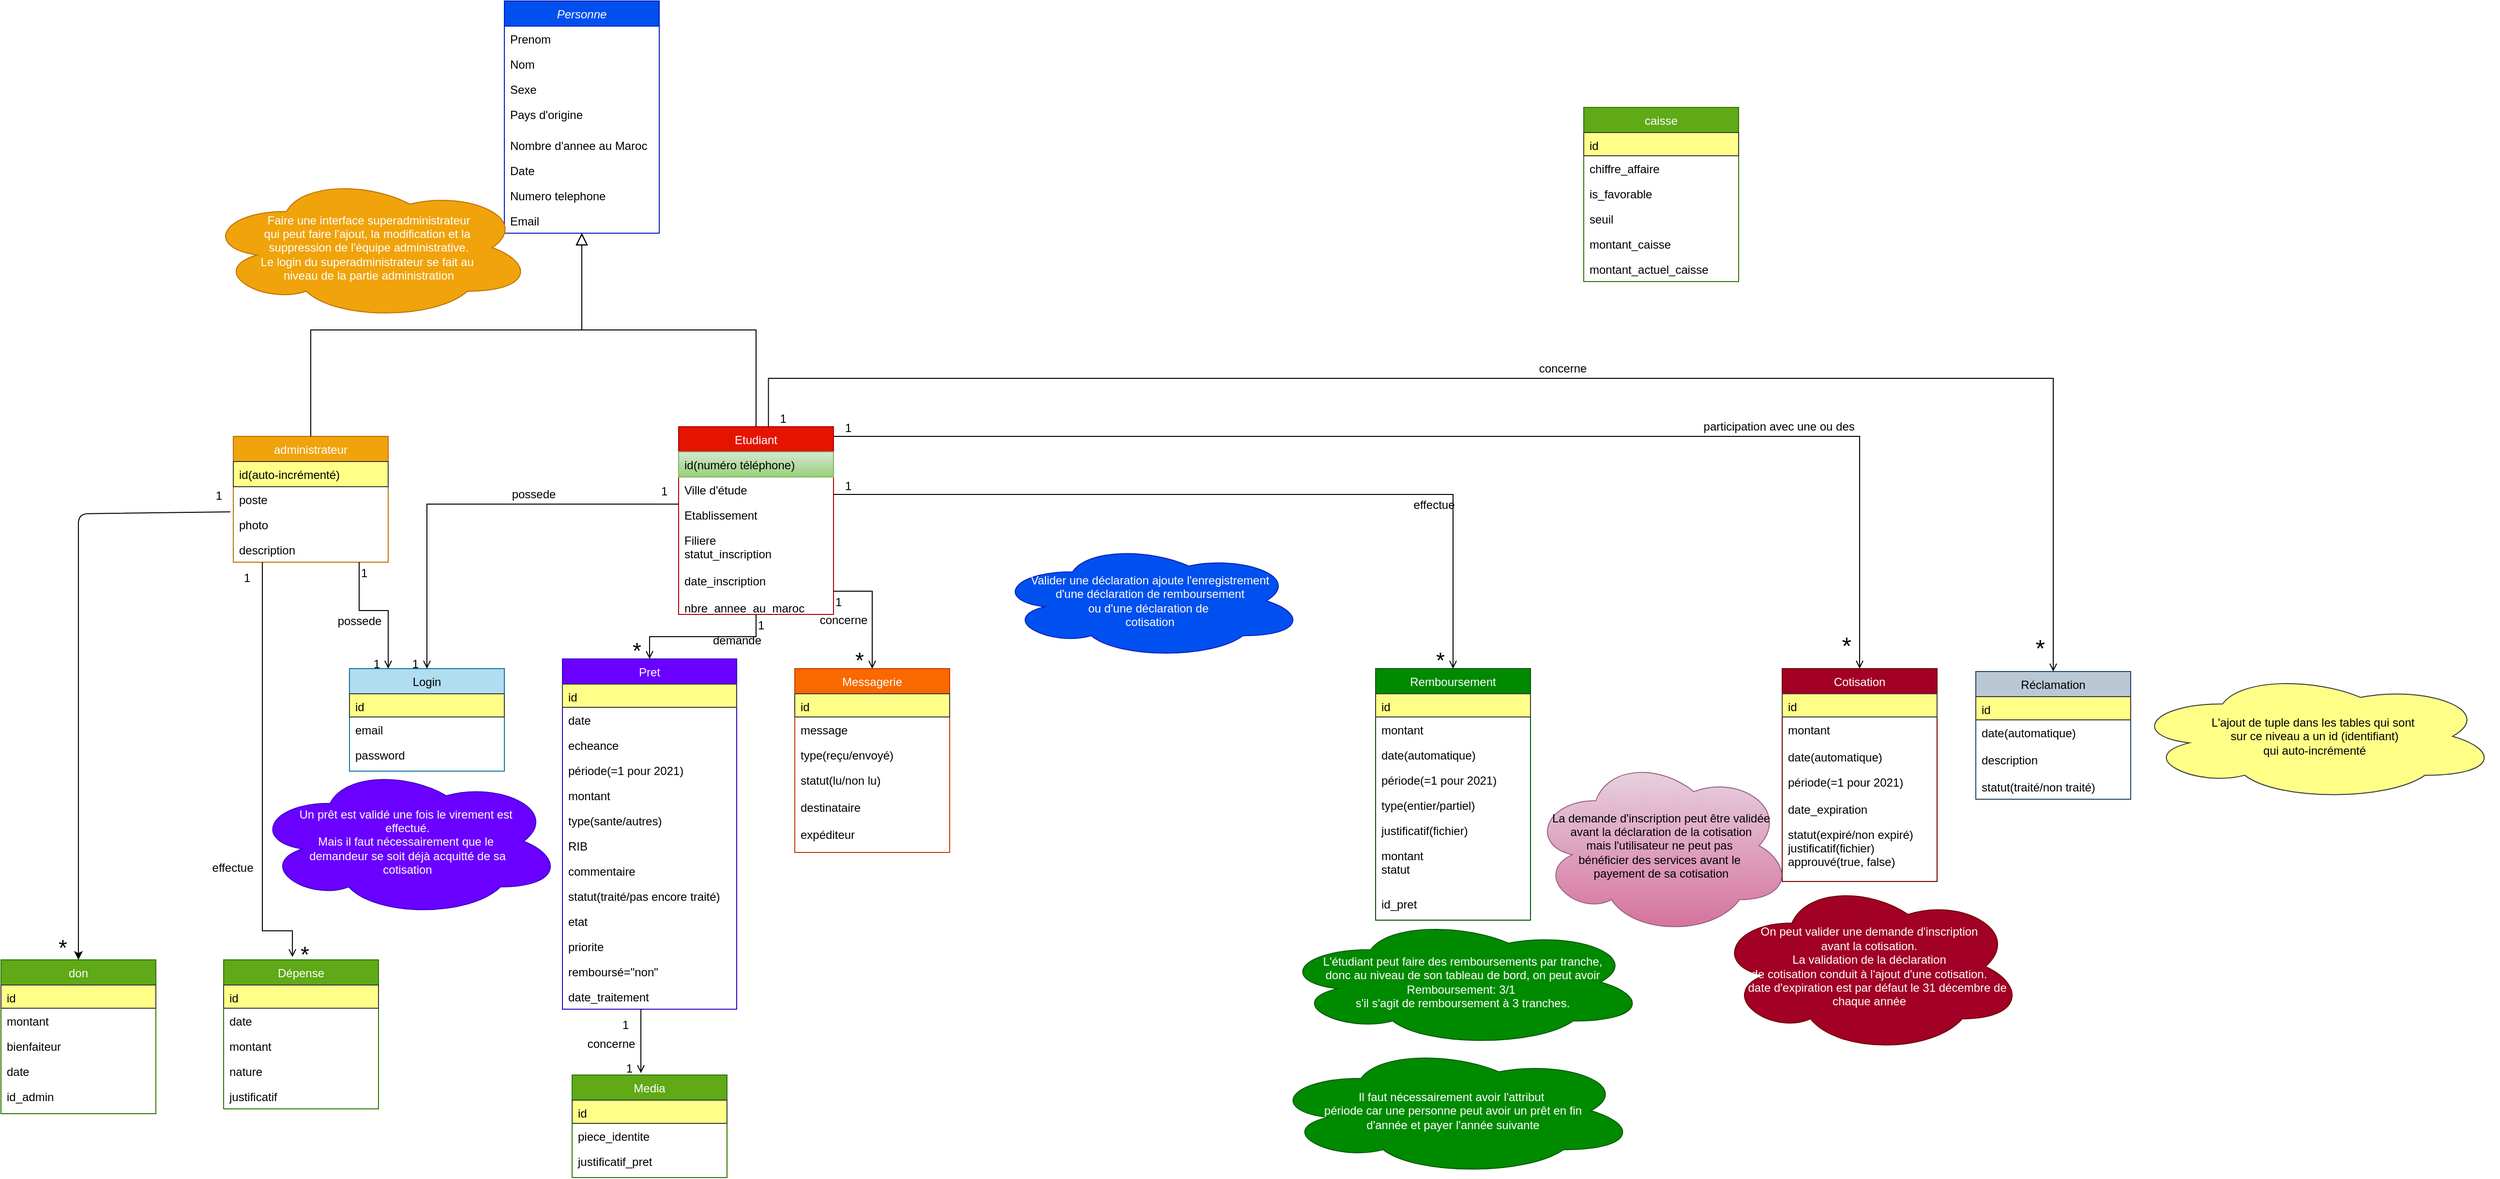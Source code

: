 <mxfile version="14.4.9" type="github" pages="2">
  <diagram id="C5RBs43oDa-KdzZeNtuy" name="Page-1">
    <mxGraphModel dx="1929" dy="582" grid="1" gridSize="10" guides="1" tooltips="1" connect="1" arrows="1" fold="1" page="1" pageScale="1" pageWidth="827" pageHeight="1169" math="0" shadow="0">
      <root>
        <mxCell id="WIyWlLk6GJQsqaUBKTNV-0" />
        <mxCell id="WIyWlLk6GJQsqaUBKTNV-1" parent="WIyWlLk6GJQsqaUBKTNV-0" />
        <mxCell id="zkfFHV4jXpPFQw0GAbJ--0" value="Personne" style="swimlane;fontStyle=2;align=center;verticalAlign=top;childLayout=stackLayout;horizontal=1;startSize=26;horizontalStack=0;resizeParent=1;resizeLast=0;collapsible=1;marginBottom=0;rounded=0;shadow=0;strokeWidth=1;fillColor=#0050ef;strokeColor=#001DBC;fontColor=#ffffff;" parent="WIyWlLk6GJQsqaUBKTNV-1" vertex="1">
          <mxGeometry x="320" y="10" width="160" height="240" as="geometry">
            <mxRectangle x="230" y="140" width="160" height="26" as="alternateBounds" />
          </mxGeometry>
        </mxCell>
        <mxCell id="zkfFHV4jXpPFQw0GAbJ--1" value="Prenom" style="text;align=left;verticalAlign=top;spacingLeft=4;spacingRight=4;overflow=hidden;rotatable=0;points=[[0,0.5],[1,0.5]];portConstraint=eastwest;" parent="zkfFHV4jXpPFQw0GAbJ--0" vertex="1">
          <mxGeometry y="26" width="160" height="26" as="geometry" />
        </mxCell>
        <mxCell id="zkfFHV4jXpPFQw0GAbJ--2" value="Nom" style="text;align=left;verticalAlign=top;spacingLeft=4;spacingRight=4;overflow=hidden;rotatable=0;points=[[0,0.5],[1,0.5]];portConstraint=eastwest;rounded=0;shadow=0;html=0;" parent="zkfFHV4jXpPFQw0GAbJ--0" vertex="1">
          <mxGeometry y="52" width="160" height="26" as="geometry" />
        </mxCell>
        <mxCell id="Rp97zshGSxgJkGg2U5Pg-176" value="Sexe" style="text;align=left;verticalAlign=top;spacingLeft=4;spacingRight=4;overflow=hidden;rotatable=0;points=[[0,0.5],[1,0.5]];portConstraint=eastwest;rounded=0;shadow=0;html=0;" parent="zkfFHV4jXpPFQw0GAbJ--0" vertex="1">
          <mxGeometry y="78" width="160" height="26" as="geometry" />
        </mxCell>
        <mxCell id="zkfFHV4jXpPFQw0GAbJ--3" value="Pays d&#39;origine" style="text;align=left;verticalAlign=top;spacingLeft=4;spacingRight=4;overflow=hidden;rotatable=0;points=[[0,0.5],[1,0.5]];portConstraint=eastwest;rounded=0;shadow=0;html=0;" parent="zkfFHV4jXpPFQw0GAbJ--0" vertex="1">
          <mxGeometry y="104" width="160" height="32" as="geometry" />
        </mxCell>
        <mxCell id="Rp97zshGSxgJkGg2U5Pg-2" value="Nombre d&#39;annee au Maroc" style="text;align=left;verticalAlign=top;spacingLeft=4;spacingRight=4;overflow=hidden;rotatable=0;points=[[0,0.5],[1,0.5]];portConstraint=eastwest;rounded=0;shadow=0;html=0;" parent="zkfFHV4jXpPFQw0GAbJ--0" vertex="1">
          <mxGeometry y="136" width="160" height="26" as="geometry" />
        </mxCell>
        <mxCell id="Rp97zshGSxgJkGg2U5Pg-3" value="Date" style="text;align=left;verticalAlign=top;spacingLeft=4;spacingRight=4;overflow=hidden;rotatable=0;points=[[0,0.5],[1,0.5]];portConstraint=eastwest;rounded=0;shadow=0;html=0;" parent="zkfFHV4jXpPFQw0GAbJ--0" vertex="1">
          <mxGeometry y="162" width="160" height="26" as="geometry" />
        </mxCell>
        <mxCell id="Rp97zshGSxgJkGg2U5Pg-4" value="Numero telephone" style="text;align=left;verticalAlign=top;spacingLeft=4;spacingRight=4;overflow=hidden;rotatable=0;points=[[0,0.5],[1,0.5]];portConstraint=eastwest;rounded=0;shadow=0;html=0;" parent="zkfFHV4jXpPFQw0GAbJ--0" vertex="1">
          <mxGeometry y="188" width="160" height="26" as="geometry" />
        </mxCell>
        <mxCell id="Rp97zshGSxgJkGg2U5Pg-5" value="Email" style="text;align=left;verticalAlign=top;spacingLeft=4;spacingRight=4;overflow=hidden;rotatable=0;points=[[0,0.5],[1,0.5]];portConstraint=eastwest;rounded=0;shadow=0;html=0;" parent="zkfFHV4jXpPFQw0GAbJ--0" vertex="1">
          <mxGeometry y="214" width="160" height="26" as="geometry" />
        </mxCell>
        <mxCell id="zkfFHV4jXpPFQw0GAbJ--6" value="Etudiant" style="swimlane;fontStyle=0;align=center;verticalAlign=top;childLayout=stackLayout;horizontal=1;startSize=26;horizontalStack=0;resizeParent=1;resizeLast=0;collapsible=1;marginBottom=0;rounded=0;shadow=0;strokeWidth=1;fillColor=#e51400;strokeColor=#B20000;fontColor=#ffffff;" parent="WIyWlLk6GJQsqaUBKTNV-1" vertex="1">
          <mxGeometry x="500" y="450" width="160" height="194" as="geometry">
            <mxRectangle x="130" y="380" width="160" height="26" as="alternateBounds" />
          </mxGeometry>
        </mxCell>
        <mxCell id="zkfFHV4jXpPFQw0GAbJ--7" value="id(numéro téléphone)" style="text;align=left;verticalAlign=top;spacingLeft=4;spacingRight=4;overflow=hidden;rotatable=0;points=[[0,0.5],[1,0.5]];portConstraint=eastwest;fillColor=#d5e8d4;strokeColor=#82b366;gradientColor=#97d077;" parent="zkfFHV4jXpPFQw0GAbJ--6" vertex="1">
          <mxGeometry y="26" width="160" height="26" as="geometry" />
        </mxCell>
        <mxCell id="Rp97zshGSxgJkGg2U5Pg-125" value="Ville d&#39;étude" style="text;align=left;verticalAlign=top;spacingLeft=4;spacingRight=4;overflow=hidden;rotatable=0;points=[[0,0.5],[1,0.5]];portConstraint=eastwest;" parent="zkfFHV4jXpPFQw0GAbJ--6" vertex="1">
          <mxGeometry y="52" width="160" height="26" as="geometry" />
        </mxCell>
        <mxCell id="Rp97zshGSxgJkGg2U5Pg-126" value="Etablissement" style="text;align=left;verticalAlign=top;spacingLeft=4;spacingRight=4;overflow=hidden;rotatable=0;points=[[0,0.5],[1,0.5]];portConstraint=eastwest;" parent="zkfFHV4jXpPFQw0GAbJ--6" vertex="1">
          <mxGeometry y="78" width="160" height="26" as="geometry" />
        </mxCell>
        <mxCell id="Rp97zshGSxgJkGg2U5Pg-127" value="Filiere&#xa;statut_inscription &#xa;&#xa;date_inscription&#xa;&#xa;nbre_annee_au_maroc&#xa;" style="text;align=left;verticalAlign=top;spacingLeft=4;spacingRight=4;overflow=hidden;rotatable=0;points=[[0,0.5],[1,0.5]];portConstraint=eastwest;" parent="zkfFHV4jXpPFQw0GAbJ--6" vertex="1">
          <mxGeometry y="104" width="160" height="86" as="geometry" />
        </mxCell>
        <mxCell id="zkfFHV4jXpPFQw0GAbJ--12" value="" style="endArrow=block;endSize=10;endFill=0;shadow=0;strokeWidth=1;rounded=0;edgeStyle=elbowEdgeStyle;elbow=vertical;" parent="WIyWlLk6GJQsqaUBKTNV-1" source="zkfFHV4jXpPFQw0GAbJ--6" target="zkfFHV4jXpPFQw0GAbJ--0" edge="1">
          <mxGeometry width="160" relative="1" as="geometry">
            <mxPoint x="200" y="203" as="sourcePoint" />
            <mxPoint x="200" y="203" as="targetPoint" />
            <Array as="points">
              <mxPoint x="580" y="350" />
            </Array>
          </mxGeometry>
        </mxCell>
        <mxCell id="zkfFHV4jXpPFQw0GAbJ--13" value="administrateur" style="swimlane;fontStyle=0;align=center;verticalAlign=top;childLayout=stackLayout;horizontal=1;startSize=26;horizontalStack=0;resizeParent=1;resizeLast=0;collapsible=1;marginBottom=0;rounded=0;shadow=0;strokeWidth=1;fillColor=#f0a30a;strokeColor=#BD7000;fontColor=#ffffff;" parent="WIyWlLk6GJQsqaUBKTNV-1" vertex="1">
          <mxGeometry x="40" y="460" width="160" height="130" as="geometry">
            <mxRectangle x="340" y="380" width="170" height="26" as="alternateBounds" />
          </mxGeometry>
        </mxCell>
        <mxCell id="zkfFHV4jXpPFQw0GAbJ--14" value="id(auto-incrémenté)" style="text;align=left;verticalAlign=top;spacingLeft=4;spacingRight=4;overflow=hidden;rotatable=0;points=[[0,0.5],[1,0.5]];portConstraint=eastwest;fillColor=#ffff88;strokeColor=#36393d;" parent="zkfFHV4jXpPFQw0GAbJ--13" vertex="1">
          <mxGeometry y="26" width="160" height="26" as="geometry" />
        </mxCell>
        <mxCell id="Rp97zshGSxgJkGg2U5Pg-6" value="poste" style="text;align=left;verticalAlign=top;spacingLeft=4;spacingRight=4;overflow=hidden;rotatable=0;points=[[0,0.5],[1,0.5]];portConstraint=eastwest;" parent="zkfFHV4jXpPFQw0GAbJ--13" vertex="1">
          <mxGeometry y="52" width="160" height="26" as="geometry" />
        </mxCell>
        <mxCell id="Rp97zshGSxgJkGg2U5Pg-7" value="photo" style="text;align=left;verticalAlign=top;spacingLeft=4;spacingRight=4;overflow=hidden;rotatable=0;points=[[0,0.5],[1,0.5]];portConstraint=eastwest;" parent="zkfFHV4jXpPFQw0GAbJ--13" vertex="1">
          <mxGeometry y="78" width="160" height="26" as="geometry" />
        </mxCell>
        <mxCell id="Rp97zshGSxgJkGg2U5Pg-128" value="description" style="text;align=left;verticalAlign=top;spacingLeft=4;spacingRight=4;overflow=hidden;rotatable=0;points=[[0,0.5],[1,0.5]];portConstraint=eastwest;" parent="zkfFHV4jXpPFQw0GAbJ--13" vertex="1">
          <mxGeometry y="104" width="160" height="26" as="geometry" />
        </mxCell>
        <mxCell id="zkfFHV4jXpPFQw0GAbJ--16" value="" style="endArrow=block;endSize=10;endFill=0;shadow=0;strokeWidth=1;rounded=0;edgeStyle=elbowEdgeStyle;elbow=vertical;" parent="WIyWlLk6GJQsqaUBKTNV-1" source="zkfFHV4jXpPFQw0GAbJ--13" target="zkfFHV4jXpPFQw0GAbJ--0" edge="1">
          <mxGeometry width="160" relative="1" as="geometry">
            <mxPoint x="210" y="373" as="sourcePoint" />
            <mxPoint x="310" y="271" as="targetPoint" />
            <Array as="points">
              <mxPoint x="260" y="350" />
            </Array>
          </mxGeometry>
        </mxCell>
        <mxCell id="Rp97zshGSxgJkGg2U5Pg-19" value="" style="endArrow=open;shadow=0;strokeWidth=1;rounded=0;endFill=1;edgeStyle=elbowEdgeStyle;elbow=vertical;entryX=0.5;entryY=0;entryDx=0;entryDy=0;" parent="WIyWlLk6GJQsqaUBKTNV-1" source="zkfFHV4jXpPFQw0GAbJ--6" target="Rp97zshGSxgJkGg2U5Pg-23" edge="1">
          <mxGeometry x="0.5" y="41" relative="1" as="geometry">
            <mxPoint x="490" y="530" as="sourcePoint" />
            <mxPoint x="300" y="752" as="targetPoint" />
            <mxPoint x="-40" y="32" as="offset" />
            <Array as="points">
              <mxPoint x="1150" y="460" />
              <mxPoint x="1130" y="500" />
              <mxPoint x="1090" y="490" />
              <mxPoint x="840" y="460" />
              <mxPoint x="260" y="490" />
            </Array>
          </mxGeometry>
        </mxCell>
        <mxCell id="Rp97zshGSxgJkGg2U5Pg-20" value="1" style="resizable=0;align=left;verticalAlign=bottom;labelBackgroundColor=none;fontSize=12;" parent="Rp97zshGSxgJkGg2U5Pg-19" connectable="0" vertex="1">
          <mxGeometry x="-1" relative="1" as="geometry">
            <mxPoint x="10" as="offset" />
          </mxGeometry>
        </mxCell>
        <mxCell id="Rp97zshGSxgJkGg2U5Pg-21" value="*" style="resizable=0;align=right;verticalAlign=bottom;labelBackgroundColor=none;fontSize=25;" parent="Rp97zshGSxgJkGg2U5Pg-19" connectable="0" vertex="1">
          <mxGeometry x="1" relative="1" as="geometry">
            <mxPoint x="-7" y="-10.18" as="offset" />
          </mxGeometry>
        </mxCell>
        <mxCell id="Rp97zshGSxgJkGg2U5Pg-22" value="participation avec une ou des&amp;nbsp;" style="text;html=1;resizable=0;points=[];;align=center;verticalAlign=middle;labelBackgroundColor=none;rounded=0;shadow=0;strokeWidth=1;fontSize=12;" parent="Rp97zshGSxgJkGg2U5Pg-19" vertex="1" connectable="0">
          <mxGeometry x="0.5" y="49" relative="1" as="geometry">
            <mxPoint x="2.35" y="39" as="offset" />
          </mxGeometry>
        </mxCell>
        <mxCell id="Rp97zshGSxgJkGg2U5Pg-23" value="Cotisation" style="swimlane;fontStyle=0;align=center;verticalAlign=top;childLayout=stackLayout;horizontal=1;startSize=26;horizontalStack=0;resizeParent=1;resizeLast=0;collapsible=1;marginBottom=0;rounded=0;shadow=0;strokeWidth=1;fillColor=#a20025;strokeColor=#6F0000;fontColor=#ffffff;" parent="WIyWlLk6GJQsqaUBKTNV-1" vertex="1">
          <mxGeometry x="1640" y="700" width="160" height="220" as="geometry">
            <mxRectangle x="550" y="140" width="160" height="26" as="alternateBounds" />
          </mxGeometry>
        </mxCell>
        <mxCell id="Rp97zshGSxgJkGg2U5Pg-24" value="id" style="text;align=left;verticalAlign=top;spacingLeft=4;spacingRight=4;overflow=hidden;rotatable=0;points=[[0,0.5],[1,0.5]];portConstraint=eastwest;fillColor=#ffff88;strokeColor=#36393d;" parent="Rp97zshGSxgJkGg2U5Pg-23" vertex="1">
          <mxGeometry y="26" width="160" height="24" as="geometry" />
        </mxCell>
        <mxCell id="Rp97zshGSxgJkGg2U5Pg-25" value="montant" style="text;align=left;verticalAlign=top;spacingLeft=4;spacingRight=4;overflow=hidden;rotatable=0;points=[[0,0.5],[1,0.5]];portConstraint=eastwest;rounded=0;shadow=0;html=0;" parent="Rp97zshGSxgJkGg2U5Pg-23" vertex="1">
          <mxGeometry y="50" width="160" height="28" as="geometry" />
        </mxCell>
        <mxCell id="Rp97zshGSxgJkGg2U5Pg-26" value="date(automatique)" style="text;align=left;verticalAlign=top;spacingLeft=4;spacingRight=4;overflow=hidden;rotatable=0;points=[[0,0.5],[1,0.5]];portConstraint=eastwest;rounded=0;shadow=0;html=0;" parent="Rp97zshGSxgJkGg2U5Pg-23" vertex="1">
          <mxGeometry y="78" width="160" height="26" as="geometry" />
        </mxCell>
        <mxCell id="gZfIjVhXjQnh9mJ3TvMT-6" value="période(=1 pour 2021)&#xa;" style="text;align=left;verticalAlign=top;spacingLeft=4;spacingRight=4;overflow=hidden;rotatable=0;points=[[0,0.5],[1,0.5]];portConstraint=eastwest;rounded=0;shadow=0;html=0;" parent="Rp97zshGSxgJkGg2U5Pg-23" vertex="1">
          <mxGeometry y="104" width="160" height="28" as="geometry" />
        </mxCell>
        <mxCell id="Rp97zshGSxgJkGg2U5Pg-27" value="date_expiration" style="text;align=left;verticalAlign=top;spacingLeft=4;spacingRight=4;overflow=hidden;rotatable=0;points=[[0,0.5],[1,0.5]];portConstraint=eastwest;rounded=0;shadow=0;html=0;" parent="Rp97zshGSxgJkGg2U5Pg-23" vertex="1">
          <mxGeometry y="132" width="160" height="26" as="geometry" />
        </mxCell>
        <mxCell id="Rp97zshGSxgJkGg2U5Pg-147" value="statut(expiré/non expiré)&#xa;justificatif(fichier)&#xa;approuvé(true, false)" style="text;align=left;verticalAlign=top;spacingLeft=4;spacingRight=4;overflow=hidden;rotatable=0;points=[[0,0.5],[1,0.5]];portConstraint=eastwest;rounded=0;shadow=0;html=0;" parent="Rp97zshGSxgJkGg2U5Pg-23" vertex="1">
          <mxGeometry y="158" width="160" height="62" as="geometry" />
        </mxCell>
        <mxCell id="Rp97zshGSxgJkGg2U5Pg-42" value="Pret" style="swimlane;fontStyle=0;align=center;verticalAlign=top;childLayout=stackLayout;horizontal=1;startSize=26;horizontalStack=0;resizeParent=1;resizeLast=0;collapsible=1;marginBottom=0;rounded=0;shadow=0;strokeWidth=1;fillColor=#6a00ff;strokeColor=#3700CC;fontColor=#ffffff;" parent="WIyWlLk6GJQsqaUBKTNV-1" vertex="1">
          <mxGeometry x="380" y="690" width="180" height="362" as="geometry">
            <mxRectangle x="550" y="140" width="160" height="26" as="alternateBounds" />
          </mxGeometry>
        </mxCell>
        <mxCell id="Rp97zshGSxgJkGg2U5Pg-43" value="id" style="text;align=left;verticalAlign=top;spacingLeft=4;spacingRight=4;overflow=hidden;rotatable=0;points=[[0,0.5],[1,0.5]];portConstraint=eastwest;fillColor=#ffff88;strokeColor=#36393d;" parent="Rp97zshGSxgJkGg2U5Pg-42" vertex="1">
          <mxGeometry y="26" width="180" height="24" as="geometry" />
        </mxCell>
        <mxCell id="Rp97zshGSxgJkGg2U5Pg-44" value="date" style="text;align=left;verticalAlign=top;spacingLeft=4;spacingRight=4;overflow=hidden;rotatable=0;points=[[0,0.5],[1,0.5]];portConstraint=eastwest;rounded=0;shadow=0;html=0;" parent="Rp97zshGSxgJkGg2U5Pg-42" vertex="1">
          <mxGeometry y="50" width="180" height="26" as="geometry" />
        </mxCell>
        <mxCell id="Rp97zshGSxgJkGg2U5Pg-45" value="echeance" style="text;align=left;verticalAlign=top;spacingLeft=4;spacingRight=4;overflow=hidden;rotatable=0;points=[[0,0.5],[1,0.5]];portConstraint=eastwest;rounded=0;shadow=0;html=0;" parent="Rp97zshGSxgJkGg2U5Pg-42" vertex="1">
          <mxGeometry y="76" width="180" height="26" as="geometry" />
        </mxCell>
        <mxCell id="gZfIjVhXjQnh9mJ3TvMT-7" value="période(=1 pour 2021)" style="text;align=left;verticalAlign=top;spacingLeft=4;spacingRight=4;overflow=hidden;rotatable=0;points=[[0,0.5],[1,0.5]];portConstraint=eastwest;rounded=0;shadow=0;html=0;" parent="Rp97zshGSxgJkGg2U5Pg-42" vertex="1">
          <mxGeometry y="102" width="180" height="26" as="geometry" />
        </mxCell>
        <mxCell id="Rp97zshGSxgJkGg2U5Pg-46" value="montant" style="text;align=left;verticalAlign=top;spacingLeft=4;spacingRight=4;overflow=hidden;rotatable=0;points=[[0,0.5],[1,0.5]];portConstraint=eastwest;rounded=0;shadow=0;html=0;" parent="Rp97zshGSxgJkGg2U5Pg-42" vertex="1">
          <mxGeometry y="128" width="180" height="26" as="geometry" />
        </mxCell>
        <mxCell id="Rp97zshGSxgJkGg2U5Pg-61" value="type(sante/autres)" style="text;align=left;verticalAlign=top;spacingLeft=4;spacingRight=4;overflow=hidden;rotatable=0;points=[[0,0.5],[1,0.5]];portConstraint=eastwest;rounded=0;shadow=0;html=0;" parent="Rp97zshGSxgJkGg2U5Pg-42" vertex="1">
          <mxGeometry y="154" width="180" height="26" as="geometry" />
        </mxCell>
        <mxCell id="Rp97zshGSxgJkGg2U5Pg-62" value="RIB" style="text;align=left;verticalAlign=top;spacingLeft=4;spacingRight=4;overflow=hidden;rotatable=0;points=[[0,0.5],[1,0.5]];portConstraint=eastwest;rounded=0;shadow=0;html=0;" parent="Rp97zshGSxgJkGg2U5Pg-42" vertex="1">
          <mxGeometry y="180" width="180" height="26" as="geometry" />
        </mxCell>
        <mxCell id="Rp97zshGSxgJkGg2U5Pg-63" value="commentaire" style="text;align=left;verticalAlign=top;spacingLeft=4;spacingRight=4;overflow=hidden;rotatable=0;points=[[0,0.5],[1,0.5]];portConstraint=eastwest;rounded=0;shadow=0;html=0;" parent="Rp97zshGSxgJkGg2U5Pg-42" vertex="1">
          <mxGeometry y="206" width="180" height="26" as="geometry" />
        </mxCell>
        <mxCell id="Rp97zshGSxgJkGg2U5Pg-65" value="statut(traité/pas encore traité)" style="text;align=left;verticalAlign=top;spacingLeft=4;spacingRight=4;overflow=hidden;rotatable=0;points=[[0,0.5],[1,0.5]];portConstraint=eastwest;rounded=0;shadow=0;html=0;" parent="Rp97zshGSxgJkGg2U5Pg-42" vertex="1">
          <mxGeometry y="232" width="180" height="26" as="geometry" />
        </mxCell>
        <mxCell id="zUReEBaiGzOVDlKuCkMj-0" value="etat" style="text;align=left;verticalAlign=top;spacingLeft=4;spacingRight=4;overflow=hidden;rotatable=0;points=[[0,0.5],[1,0.5]];portConstraint=eastwest;rounded=0;shadow=0;html=0;" parent="Rp97zshGSxgJkGg2U5Pg-42" vertex="1">
          <mxGeometry y="258" width="180" height="26" as="geometry" />
        </mxCell>
        <mxCell id="zUReEBaiGzOVDlKuCkMj-1" value="priorite" style="text;align=left;verticalAlign=top;spacingLeft=4;spacingRight=4;overflow=hidden;rotatable=0;points=[[0,0.5],[1,0.5]];portConstraint=eastwest;rounded=0;shadow=0;html=0;" parent="Rp97zshGSxgJkGg2U5Pg-42" vertex="1">
          <mxGeometry y="284" width="180" height="26" as="geometry" />
        </mxCell>
        <mxCell id="zUReEBaiGzOVDlKuCkMj-2" value="remboursé=&quot;non&quot;" style="text;align=left;verticalAlign=top;spacingLeft=4;spacingRight=4;overflow=hidden;rotatable=0;points=[[0,0.5],[1,0.5]];portConstraint=eastwest;rounded=0;shadow=0;html=0;" parent="Rp97zshGSxgJkGg2U5Pg-42" vertex="1">
          <mxGeometry y="310" width="180" height="26" as="geometry" />
        </mxCell>
        <mxCell id="zUReEBaiGzOVDlKuCkMj-3" value="date_traitement" style="text;align=left;verticalAlign=top;spacingLeft=4;spacingRight=4;overflow=hidden;rotatable=0;points=[[0,0.5],[1,0.5]];portConstraint=eastwest;rounded=0;shadow=0;html=0;" parent="Rp97zshGSxgJkGg2U5Pg-42" vertex="1">
          <mxGeometry y="336" width="180" height="26" as="geometry" />
        </mxCell>
        <mxCell id="Rp97zshGSxgJkGg2U5Pg-47" value="" style="endArrow=open;shadow=0;strokeWidth=1;rounded=0;endFill=1;edgeStyle=elbowEdgeStyle;elbow=vertical;entryX=0.5;entryY=0;entryDx=0;entryDy=0;" parent="WIyWlLk6GJQsqaUBKTNV-1" source="zkfFHV4jXpPFQw0GAbJ--6" target="Rp97zshGSxgJkGg2U5Pg-42" edge="1">
          <mxGeometry x="0.5" y="41" relative="1" as="geometry">
            <mxPoint x="520" y="530" as="sourcePoint" />
            <mxPoint x="550" y="752" as="targetPoint" />
            <mxPoint x="-40" y="32" as="offset" />
          </mxGeometry>
        </mxCell>
        <mxCell id="Rp97zshGSxgJkGg2U5Pg-48" value="1" style="resizable=0;align=left;verticalAlign=bottom;labelBackgroundColor=none;fontSize=12;" parent="Rp97zshGSxgJkGg2U5Pg-47" connectable="0" vertex="1">
          <mxGeometry x="-1" relative="1" as="geometry">
            <mxPoint y="20" as="offset" />
          </mxGeometry>
        </mxCell>
        <mxCell id="Rp97zshGSxgJkGg2U5Pg-49" value="*" style="resizable=0;align=right;verticalAlign=bottom;labelBackgroundColor=none;fontSize=23;" parent="Rp97zshGSxgJkGg2U5Pg-47" connectable="0" vertex="1">
          <mxGeometry x="1" relative="1" as="geometry">
            <mxPoint x="-7" y="4" as="offset" />
          </mxGeometry>
        </mxCell>
        <mxCell id="Rp97zshGSxgJkGg2U5Pg-50" value="demande" style="text;html=1;resizable=0;points=[];;align=center;verticalAlign=middle;labelBackgroundColor=none;rounded=0;shadow=0;strokeWidth=1;fontSize=12;" parent="Rp97zshGSxgJkGg2U5Pg-47" vertex="1" connectable="0">
          <mxGeometry x="0.5" y="49" relative="1" as="geometry">
            <mxPoint x="74" y="-45.67" as="offset" />
          </mxGeometry>
        </mxCell>
        <mxCell id="Rp97zshGSxgJkGg2U5Pg-51" value="Login" style="swimlane;fontStyle=0;align=center;verticalAlign=top;childLayout=stackLayout;horizontal=1;startSize=26;horizontalStack=0;resizeParent=1;resizeLast=0;collapsible=1;marginBottom=0;rounded=0;shadow=0;strokeWidth=1;fillColor=#b1ddf0;strokeColor=#10739e;" parent="WIyWlLk6GJQsqaUBKTNV-1" vertex="1">
          <mxGeometry x="160" y="700" width="160" height="106" as="geometry">
            <mxRectangle x="550" y="140" width="160" height="26" as="alternateBounds" />
          </mxGeometry>
        </mxCell>
        <mxCell id="Rp97zshGSxgJkGg2U5Pg-52" value="id" style="text;align=left;verticalAlign=top;spacingLeft=4;spacingRight=4;overflow=hidden;rotatable=0;points=[[0,0.5],[1,0.5]];portConstraint=eastwest;fillColor=#ffff88;strokeColor=#36393d;" parent="Rp97zshGSxgJkGg2U5Pg-51" vertex="1">
          <mxGeometry y="26" width="160" height="24" as="geometry" />
        </mxCell>
        <mxCell id="Rp97zshGSxgJkGg2U5Pg-53" value="email" style="text;align=left;verticalAlign=top;spacingLeft=4;spacingRight=4;overflow=hidden;rotatable=0;points=[[0,0.5],[1,0.5]];portConstraint=eastwest;rounded=0;shadow=0;html=0;" parent="Rp97zshGSxgJkGg2U5Pg-51" vertex="1">
          <mxGeometry y="50" width="160" height="26" as="geometry" />
        </mxCell>
        <mxCell id="Rp97zshGSxgJkGg2U5Pg-54" value="password" style="text;align=left;verticalAlign=top;spacingLeft=4;spacingRight=4;overflow=hidden;rotatable=0;points=[[0,0.5],[1,0.5]];portConstraint=eastwest;rounded=0;shadow=0;html=0;" parent="Rp97zshGSxgJkGg2U5Pg-51" vertex="1">
          <mxGeometry y="76" width="160" height="26" as="geometry" />
        </mxCell>
        <mxCell id="Rp97zshGSxgJkGg2U5Pg-56" value="" style="endArrow=open;shadow=0;strokeWidth=1;rounded=0;endFill=1;edgeStyle=elbowEdgeStyle;elbow=vertical;entryX=0.5;entryY=0;entryDx=0;entryDy=0;" parent="WIyWlLk6GJQsqaUBKTNV-1" source="zkfFHV4jXpPFQw0GAbJ--6" target="Rp97zshGSxgJkGg2U5Pg-51" edge="1">
          <mxGeometry x="0.5" y="41" relative="1" as="geometry">
            <mxPoint x="590" y="494.5" as="sourcePoint" />
            <mxPoint x="970" y="450" as="targetPoint" />
            <mxPoint x="-40" y="32" as="offset" />
            <Array as="points">
              <mxPoint x="310" y="530" />
              <mxPoint x="670" y="490" />
              <mxPoint x="660" y="490" />
            </Array>
          </mxGeometry>
        </mxCell>
        <mxCell id="Rp97zshGSxgJkGg2U5Pg-57" value="1" style="resizable=0;align=left;verticalAlign=bottom;labelBackgroundColor=none;fontSize=12;" parent="Rp97zshGSxgJkGg2U5Pg-56" connectable="0" vertex="1">
          <mxGeometry x="-1" relative="1" as="geometry">
            <mxPoint x="-20" y="-4.5" as="offset" />
          </mxGeometry>
        </mxCell>
        <mxCell id="Rp97zshGSxgJkGg2U5Pg-58" value="1" style="resizable=0;align=right;verticalAlign=bottom;labelBackgroundColor=none;fontSize=12;" parent="Rp97zshGSxgJkGg2U5Pg-56" connectable="0" vertex="1">
          <mxGeometry x="1" relative="1" as="geometry">
            <mxPoint x="-7" y="4" as="offset" />
          </mxGeometry>
        </mxCell>
        <mxCell id="Rp97zshGSxgJkGg2U5Pg-129" value="possede" style="text;html=1;resizable=0;points=[];;align=center;verticalAlign=middle;labelBackgroundColor=none;rounded=0;shadow=0;strokeWidth=1;fontSize=12;" parent="Rp97zshGSxgJkGg2U5Pg-56" vertex="1" connectable="0">
          <mxGeometry x="0.5" y="49" relative="1" as="geometry">
            <mxPoint x="61" y="-73" as="offset" />
          </mxGeometry>
        </mxCell>
        <mxCell id="Rp97zshGSxgJkGg2U5Pg-66" value="Media" style="swimlane;fontStyle=0;align=center;verticalAlign=top;childLayout=stackLayout;horizontal=1;startSize=26;horizontalStack=0;resizeParent=1;resizeLast=0;collapsible=1;marginBottom=0;rounded=0;shadow=0;strokeWidth=1;fillColor=#60a917;strokeColor=#2D7600;fontColor=#ffffff;" parent="WIyWlLk6GJQsqaUBKTNV-1" vertex="1">
          <mxGeometry x="390" y="1120" width="160" height="106" as="geometry">
            <mxRectangle x="550" y="140" width="160" height="26" as="alternateBounds" />
          </mxGeometry>
        </mxCell>
        <mxCell id="Rp97zshGSxgJkGg2U5Pg-67" value="id" style="text;align=left;verticalAlign=top;spacingLeft=4;spacingRight=4;overflow=hidden;rotatable=0;points=[[0,0.5],[1,0.5]];portConstraint=eastwest;fillColor=#ffff88;strokeColor=#36393d;" parent="Rp97zshGSxgJkGg2U5Pg-66" vertex="1">
          <mxGeometry y="26" width="160" height="24" as="geometry" />
        </mxCell>
        <mxCell id="Rp97zshGSxgJkGg2U5Pg-68" value="piece_identite" style="text;align=left;verticalAlign=top;spacingLeft=4;spacingRight=4;overflow=hidden;rotatable=0;points=[[0,0.5],[1,0.5]];portConstraint=eastwest;rounded=0;shadow=0;html=0;" parent="Rp97zshGSxgJkGg2U5Pg-66" vertex="1">
          <mxGeometry y="50" width="160" height="26" as="geometry" />
        </mxCell>
        <mxCell id="Rp97zshGSxgJkGg2U5Pg-69" value="justificatif_pret" style="text;align=left;verticalAlign=top;spacingLeft=4;spacingRight=4;overflow=hidden;rotatable=0;points=[[0,0.5],[1,0.5]];portConstraint=eastwest;rounded=0;shadow=0;html=0;" parent="Rp97zshGSxgJkGg2U5Pg-66" vertex="1">
          <mxGeometry y="76" width="160" height="26" as="geometry" />
        </mxCell>
        <mxCell id="Rp97zshGSxgJkGg2U5Pg-70" value="" style="endArrow=open;shadow=0;strokeWidth=1;rounded=0;endFill=1;edgeStyle=elbowEdgeStyle;elbow=vertical;entryX=0.444;entryY=-0.019;entryDx=0;entryDy=0;entryPerimeter=0;" parent="WIyWlLk6GJQsqaUBKTNV-1" source="Rp97zshGSxgJkGg2U5Pg-42" target="Rp97zshGSxgJkGg2U5Pg-66" edge="1">
          <mxGeometry x="0.5" y="41" relative="1" as="geometry">
            <mxPoint x="471" y="970" as="sourcePoint" />
            <mxPoint x="620" y="1060" as="targetPoint" />
            <mxPoint x="-40" y="32" as="offset" />
            <Array as="points">
              <mxPoint x="471" y="1010" />
              <mxPoint x="470" y="990" />
              <mxPoint x="570" y="1180" />
            </Array>
          </mxGeometry>
        </mxCell>
        <mxCell id="Rp97zshGSxgJkGg2U5Pg-71" value="1" style="resizable=0;align=left;verticalAlign=bottom;labelBackgroundColor=none;fontSize=12;" parent="Rp97zshGSxgJkGg2U5Pg-70" connectable="0" vertex="1">
          <mxGeometry x="-1" relative="1" as="geometry">
            <mxPoint x="-21" y="25" as="offset" />
          </mxGeometry>
        </mxCell>
        <mxCell id="Rp97zshGSxgJkGg2U5Pg-72" value="1" style="resizable=0;align=right;verticalAlign=bottom;labelBackgroundColor=none;fontSize=12;" parent="Rp97zshGSxgJkGg2U5Pg-70" connectable="0" vertex="1">
          <mxGeometry x="1" relative="1" as="geometry">
            <mxPoint x="-7" y="4" as="offset" />
          </mxGeometry>
        </mxCell>
        <mxCell id="Rp97zshGSxgJkGg2U5Pg-73" value="concerne" style="text;html=1;resizable=0;points=[];;align=center;verticalAlign=middle;labelBackgroundColor=none;rounded=0;shadow=0;strokeWidth=1;fontSize=12;" parent="Rp97zshGSxgJkGg2U5Pg-70" vertex="1" connectable="0">
          <mxGeometry x="0.5" y="49" relative="1" as="geometry">
            <mxPoint x="-80.04" y="-14.04" as="offset" />
          </mxGeometry>
        </mxCell>
        <mxCell id="Rp97zshGSxgJkGg2U5Pg-84" value="Messagerie" style="swimlane;fontStyle=0;align=center;verticalAlign=top;childLayout=stackLayout;horizontal=1;startSize=26;horizontalStack=0;resizeParent=1;resizeLast=0;collapsible=1;marginBottom=0;rounded=0;shadow=0;strokeWidth=1;fillColor=#fa6800;strokeColor=#C73500;fontColor=#ffffff;" parent="WIyWlLk6GJQsqaUBKTNV-1" vertex="1">
          <mxGeometry x="620" y="700" width="160" height="190" as="geometry">
            <mxRectangle x="550" y="140" width="160" height="26" as="alternateBounds" />
          </mxGeometry>
        </mxCell>
        <mxCell id="Rp97zshGSxgJkGg2U5Pg-85" value="id" style="text;align=left;verticalAlign=top;spacingLeft=4;spacingRight=4;overflow=hidden;rotatable=0;points=[[0,0.5],[1,0.5]];portConstraint=eastwest;fillColor=#ffff88;strokeColor=#36393d;" parent="Rp97zshGSxgJkGg2U5Pg-84" vertex="1">
          <mxGeometry y="26" width="160" height="24" as="geometry" />
        </mxCell>
        <mxCell id="Rp97zshGSxgJkGg2U5Pg-87" value="message" style="text;align=left;verticalAlign=top;spacingLeft=4;spacingRight=4;overflow=hidden;rotatable=0;points=[[0,0.5],[1,0.5]];portConstraint=eastwest;rounded=0;shadow=0;html=0;" parent="Rp97zshGSxgJkGg2U5Pg-84" vertex="1">
          <mxGeometry y="50" width="160" height="26" as="geometry" />
        </mxCell>
        <mxCell id="Rp97zshGSxgJkGg2U5Pg-88" value="type(reçu/envoyé)" style="text;align=left;verticalAlign=top;spacingLeft=4;spacingRight=4;overflow=hidden;rotatable=0;points=[[0,0.5],[1,0.5]];portConstraint=eastwest;rounded=0;shadow=0;html=0;" parent="Rp97zshGSxgJkGg2U5Pg-84" vertex="1">
          <mxGeometry y="76" width="160" height="26" as="geometry" />
        </mxCell>
        <mxCell id="Rp97zshGSxgJkGg2U5Pg-89" value="statut(lu/non lu)" style="text;align=left;verticalAlign=top;spacingLeft=4;spacingRight=4;overflow=hidden;rotatable=0;points=[[0,0.5],[1,0.5]];portConstraint=eastwest;rounded=0;shadow=0;html=0;" parent="Rp97zshGSxgJkGg2U5Pg-84" vertex="1">
          <mxGeometry y="102" width="160" height="28" as="geometry" />
        </mxCell>
        <mxCell id="CmLlIv_aRd70BPmKy3T8-8" value="destinataire" style="text;align=left;verticalAlign=top;spacingLeft=4;spacingRight=4;overflow=hidden;rotatable=0;points=[[0,0.5],[1,0.5]];portConstraint=eastwest;rounded=0;shadow=0;html=0;" parent="Rp97zshGSxgJkGg2U5Pg-84" vertex="1">
          <mxGeometry y="130" width="160" height="28" as="geometry" />
        </mxCell>
        <mxCell id="CmLlIv_aRd70BPmKy3T8-9" value="expéditeur" style="text;align=left;verticalAlign=top;spacingLeft=4;spacingRight=4;overflow=hidden;rotatable=0;points=[[0,0.5],[1,0.5]];portConstraint=eastwest;rounded=0;shadow=0;html=0;" parent="Rp97zshGSxgJkGg2U5Pg-84" vertex="1">
          <mxGeometry y="158" width="160" height="28" as="geometry" />
        </mxCell>
        <mxCell id="Rp97zshGSxgJkGg2U5Pg-90" value="" style="endArrow=open;shadow=0;strokeWidth=1;rounded=0;endFill=1;edgeStyle=elbowEdgeStyle;elbow=vertical;entryX=0.5;entryY=0;entryDx=0;entryDy=0;" parent="WIyWlLk6GJQsqaUBKTNV-1" source="zkfFHV4jXpPFQw0GAbJ--6" target="Rp97zshGSxgJkGg2U5Pg-84" edge="1">
          <mxGeometry x="0.5" y="41" relative="1" as="geometry">
            <mxPoint x="630" y="600" as="sourcePoint" />
            <mxPoint x="580" y="862" as="targetPoint" />
            <mxPoint x="-40" y="32" as="offset" />
            <Array as="points">
              <mxPoint x="620" y="620" />
            </Array>
          </mxGeometry>
        </mxCell>
        <mxCell id="Rp97zshGSxgJkGg2U5Pg-91" value="1" style="resizable=0;align=left;verticalAlign=bottom;labelBackgroundColor=none;fontSize=12;" parent="Rp97zshGSxgJkGg2U5Pg-90" connectable="0" vertex="1">
          <mxGeometry x="-1" relative="1" as="geometry">
            <mxPoint y="20" as="offset" />
          </mxGeometry>
        </mxCell>
        <mxCell id="Rp97zshGSxgJkGg2U5Pg-92" value="*" style="resizable=0;align=right;verticalAlign=bottom;labelBackgroundColor=none;fontSize=23;" parent="Rp97zshGSxgJkGg2U5Pg-90" connectable="0" vertex="1">
          <mxGeometry x="1" relative="1" as="geometry">
            <mxPoint x="-7" y="4" as="offset" />
          </mxGeometry>
        </mxCell>
        <mxCell id="Rp97zshGSxgJkGg2U5Pg-93" value="concerne" style="text;html=1;resizable=0;points=[];;align=center;verticalAlign=middle;labelBackgroundColor=none;rounded=0;shadow=0;strokeWidth=1;fontSize=12;" parent="Rp97zshGSxgJkGg2U5Pg-90" vertex="1" connectable="0">
          <mxGeometry x="0.5" y="49" relative="1" as="geometry">
            <mxPoint x="-79" y="-20.59" as="offset" />
          </mxGeometry>
        </mxCell>
        <mxCell id="Rp97zshGSxgJkGg2U5Pg-95" value="L&#39;étudiant peut faire des remboursements par tranche,&lt;br&gt;donc au niveau de son tableau de bord, on peut avoir&lt;br&gt;Remboursement: 3/1&amp;nbsp;&lt;br&gt;s&#39;il s&#39;agit de remboursement à 3 tranches." style="ellipse;shape=cloud;whiteSpace=wrap;html=1;fillColor=#008a00;strokeColor=#005700;fontColor=#ffffff;" parent="WIyWlLk6GJQsqaUBKTNV-1" vertex="1">
          <mxGeometry x="1120" y="957" width="380" height="134" as="geometry" />
        </mxCell>
        <mxCell id="Rp97zshGSxgJkGg2U5Pg-103" value="Remboursement" style="swimlane;fontStyle=0;align=center;verticalAlign=top;childLayout=stackLayout;horizontal=1;startSize=26;horizontalStack=0;resizeParent=1;resizeLast=0;collapsible=1;marginBottom=0;rounded=0;shadow=0;strokeWidth=1;fillColor=#008a00;strokeColor=#005700;fontColor=#ffffff;" parent="WIyWlLk6GJQsqaUBKTNV-1" vertex="1">
          <mxGeometry x="1220" y="700" width="160" height="260" as="geometry">
            <mxRectangle x="550" y="140" width="160" height="26" as="alternateBounds" />
          </mxGeometry>
        </mxCell>
        <mxCell id="Rp97zshGSxgJkGg2U5Pg-104" value="id" style="text;align=left;verticalAlign=top;spacingLeft=4;spacingRight=4;overflow=hidden;rotatable=0;points=[[0,0.5],[1,0.5]];portConstraint=eastwest;fillColor=#ffff88;strokeColor=#36393d;" parent="Rp97zshGSxgJkGg2U5Pg-103" vertex="1">
          <mxGeometry y="26" width="160" height="24" as="geometry" />
        </mxCell>
        <mxCell id="Rp97zshGSxgJkGg2U5Pg-105" value="montant" style="text;align=left;verticalAlign=top;spacingLeft=4;spacingRight=4;overflow=hidden;rotatable=0;points=[[0,0.5],[1,0.5]];portConstraint=eastwest;rounded=0;shadow=0;html=0;" parent="Rp97zshGSxgJkGg2U5Pg-103" vertex="1">
          <mxGeometry y="50" width="160" height="26" as="geometry" />
        </mxCell>
        <mxCell id="Rp97zshGSxgJkGg2U5Pg-106" value="date(automatique)" style="text;align=left;verticalAlign=top;spacingLeft=4;spacingRight=4;overflow=hidden;rotatable=0;points=[[0,0.5],[1,0.5]];portConstraint=eastwest;rounded=0;shadow=0;html=0;" parent="Rp97zshGSxgJkGg2U5Pg-103" vertex="1">
          <mxGeometry y="76" width="160" height="26" as="geometry" />
        </mxCell>
        <mxCell id="gZfIjVhXjQnh9mJ3TvMT-5" value="période(=1 pour 2021)" style="text;align=left;verticalAlign=top;spacingLeft=4;spacingRight=4;overflow=hidden;rotatable=0;points=[[0,0.5],[1,0.5]];portConstraint=eastwest;rounded=0;shadow=0;html=0;" parent="Rp97zshGSxgJkGg2U5Pg-103" vertex="1">
          <mxGeometry y="102" width="160" height="26" as="geometry" />
        </mxCell>
        <mxCell id="Rp97zshGSxgJkGg2U5Pg-107" value="type(entier/partiel)" style="text;align=left;verticalAlign=top;spacingLeft=4;spacingRight=4;overflow=hidden;rotatable=0;points=[[0,0.5],[1,0.5]];portConstraint=eastwest;rounded=0;shadow=0;html=0;" parent="Rp97zshGSxgJkGg2U5Pg-103" vertex="1">
          <mxGeometry y="128" width="160" height="26" as="geometry" />
        </mxCell>
        <mxCell id="Rp97zshGSxgJkGg2U5Pg-108" value="justificatif(fichier)" style="text;align=left;verticalAlign=top;spacingLeft=4;spacingRight=4;overflow=hidden;rotatable=0;points=[[0,0.5],[1,0.5]];portConstraint=eastwest;rounded=0;shadow=0;html=0;" parent="Rp97zshGSxgJkGg2U5Pg-103" vertex="1">
          <mxGeometry y="154" width="160" height="26" as="geometry" />
        </mxCell>
        <mxCell id="Rp97zshGSxgJkGg2U5Pg-109" value="montant&#xa;statut" style="text;align=left;verticalAlign=top;spacingLeft=4;spacingRight=4;overflow=hidden;rotatable=0;points=[[0,0.5],[1,0.5]];portConstraint=eastwest;rounded=0;shadow=0;html=0;" parent="Rp97zshGSxgJkGg2U5Pg-103" vertex="1">
          <mxGeometry y="180" width="160" height="50" as="geometry" />
        </mxCell>
        <mxCell id="zUReEBaiGzOVDlKuCkMj-5" value="id_pret" style="text;align=left;verticalAlign=top;spacingLeft=4;spacingRight=4;overflow=hidden;rotatable=0;points=[[0,0.5],[1,0.5]];portConstraint=eastwest;rounded=0;shadow=0;html=0;" parent="Rp97zshGSxgJkGg2U5Pg-103" vertex="1">
          <mxGeometry y="230" width="160" height="26" as="geometry" />
        </mxCell>
        <mxCell id="Rp97zshGSxgJkGg2U5Pg-110" value="" style="endArrow=open;shadow=0;strokeWidth=1;rounded=0;endFill=1;edgeStyle=elbowEdgeStyle;elbow=vertical;entryX=0.5;entryY=0;entryDx=0;entryDy=0;" parent="WIyWlLk6GJQsqaUBKTNV-1" source="zkfFHV4jXpPFQw0GAbJ--6" target="Rp97zshGSxgJkGg2U5Pg-103" edge="1">
          <mxGeometry x="0.5" y="41" relative="1" as="geometry">
            <mxPoint x="590" y="520" as="sourcePoint" />
            <mxPoint x="1010" y="520" as="targetPoint" />
            <mxPoint x="-40" y="32" as="offset" />
            <Array as="points">
              <mxPoint x="610" y="520" />
            </Array>
          </mxGeometry>
        </mxCell>
        <mxCell id="Rp97zshGSxgJkGg2U5Pg-111" value="1" style="resizable=0;align=left;verticalAlign=bottom;labelBackgroundColor=none;fontSize=12;" parent="Rp97zshGSxgJkGg2U5Pg-110" connectable="0" vertex="1">
          <mxGeometry x="-1" relative="1" as="geometry">
            <mxPoint x="10" as="offset" />
          </mxGeometry>
        </mxCell>
        <mxCell id="Rp97zshGSxgJkGg2U5Pg-112" value="*" style="resizable=0;align=right;verticalAlign=bottom;labelBackgroundColor=none;fontSize=23;" parent="Rp97zshGSxgJkGg2U5Pg-110" connectable="0" vertex="1">
          <mxGeometry x="1" relative="1" as="geometry">
            <mxPoint x="-7" y="4" as="offset" />
          </mxGeometry>
        </mxCell>
        <mxCell id="Rp97zshGSxgJkGg2U5Pg-124" value="Valider une déclaration ajoute l&#39;enregistrement&lt;br&gt;d&#39;une déclaration de remboursement&lt;br&gt;ou d&#39;une déclaration de&amp;nbsp;&lt;br&gt;cotisation" style="ellipse;shape=cloud;whiteSpace=wrap;html=1;fillColor=#0050ef;strokeColor=#001DBC;fontColor=#ffffff;" parent="WIyWlLk6GJQsqaUBKTNV-1" vertex="1">
          <mxGeometry x="827" y="570" width="320" height="120" as="geometry" />
        </mxCell>
        <mxCell id="Rp97zshGSxgJkGg2U5Pg-130" value="" style="endArrow=open;shadow=0;strokeWidth=1;rounded=0;endFill=1;edgeStyle=elbowEdgeStyle;elbow=vertical;entryX=0.25;entryY=0;entryDx=0;entryDy=0;" parent="WIyWlLk6GJQsqaUBKTNV-1" source="zkfFHV4jXpPFQw0GAbJ--13" target="Rp97zshGSxgJkGg2U5Pg-51" edge="1">
          <mxGeometry x="0.5" y="41" relative="1" as="geometry">
            <mxPoint x="160" y="380" as="sourcePoint" />
            <mxPoint x="250" y="690" as="targetPoint" />
            <mxPoint x="-40" y="32" as="offset" />
            <Array as="points">
              <mxPoint x="170" y="640" />
              <mxPoint x="190" y="420" />
              <mxPoint x="230" y="500" />
              <mxPoint x="220" y="610" />
              <mxPoint x="500" y="530" />
              <mxPoint x="680" y="500" />
              <mxPoint x="670" y="500" />
            </Array>
          </mxGeometry>
        </mxCell>
        <mxCell id="Rp97zshGSxgJkGg2U5Pg-131" value="1" style="resizable=0;align=left;verticalAlign=bottom;labelBackgroundColor=none;fontSize=12;" parent="Rp97zshGSxgJkGg2U5Pg-130" connectable="0" vertex="1">
          <mxGeometry x="-1" relative="1" as="geometry">
            <mxPoint y="20" as="offset" />
          </mxGeometry>
        </mxCell>
        <mxCell id="Rp97zshGSxgJkGg2U5Pg-132" value="1" style="resizable=0;align=right;verticalAlign=bottom;labelBackgroundColor=none;fontSize=12;" parent="Rp97zshGSxgJkGg2U5Pg-130" connectable="0" vertex="1">
          <mxGeometry x="1" relative="1" as="geometry">
            <mxPoint x="-7" y="4" as="offset" />
          </mxGeometry>
        </mxCell>
        <mxCell id="Rp97zshGSxgJkGg2U5Pg-133" value="effectue" style="text;html=1;resizable=0;points=[];;align=center;verticalAlign=middle;labelBackgroundColor=none;rounded=0;shadow=0;strokeWidth=1;fontSize=12;" parent="Rp97zshGSxgJkGg2U5Pg-130" vertex="1" connectable="0">
          <mxGeometry x="0.5" y="49" relative="1" as="geometry">
            <mxPoint x="1031" y="-134.71" as="offset" />
          </mxGeometry>
        </mxCell>
        <mxCell id="Rp97zshGSxgJkGg2U5Pg-134" value="possede" style="text;html=1;resizable=0;points=[];;align=center;verticalAlign=middle;labelBackgroundColor=none;rounded=0;shadow=0;strokeWidth=1;fontSize=12;" parent="Rp97zshGSxgJkGg2U5Pg-130" vertex="1" connectable="0">
          <mxGeometry x="0.5" y="49" relative="1" as="geometry">
            <mxPoint x="-79" y="-14.71" as="offset" />
          </mxGeometry>
        </mxCell>
        <mxCell id="Rp97zshGSxgJkGg2U5Pg-145" value="L&#39;ajout de tuple dans les tables qui sont&amp;nbsp;&lt;br&gt;sur ce niveau a un id (identifiant)&lt;br&gt;qui auto-incrémenté" style="ellipse;shape=cloud;whiteSpace=wrap;html=1;fillColor=#ffff88;strokeColor=#36393d;" parent="WIyWlLk6GJQsqaUBKTNV-1" vertex="1">
          <mxGeometry x="2000" y="703" width="380" height="134" as="geometry" />
        </mxCell>
        <mxCell id="Rp97zshGSxgJkGg2U5Pg-146" value="On peut valider une demande d&#39;inscription&lt;br&gt;avant la cotisation.&lt;br&gt;La validation de la déclaration&lt;br&gt;de cotisation conduit à l&#39;ajout d&#39;une cotisation.&lt;br&gt;La date d&#39;expiration est par défaut le 31 décembre de chaque année" style="ellipse;shape=cloud;whiteSpace=wrap;html=1;fillColor=#a20025;strokeColor=#6F0000;fontColor=#ffffff;" parent="WIyWlLk6GJQsqaUBKTNV-1" vertex="1">
          <mxGeometry x="1570" y="918" width="320" height="180" as="geometry" />
        </mxCell>
        <mxCell id="Rp97zshGSxgJkGg2U5Pg-163" value="Réclamation" style="swimlane;fontStyle=0;align=center;verticalAlign=top;childLayout=stackLayout;horizontal=1;startSize=26;horizontalStack=0;resizeParent=1;resizeLast=0;collapsible=1;marginBottom=0;rounded=0;shadow=0;strokeWidth=1;fillColor=#bac8d3;strokeColor=#23445d;" parent="WIyWlLk6GJQsqaUBKTNV-1" vertex="1">
          <mxGeometry x="1840" y="703" width="160" height="132" as="geometry">
            <mxRectangle x="550" y="140" width="160" height="26" as="alternateBounds" />
          </mxGeometry>
        </mxCell>
        <mxCell id="Rp97zshGSxgJkGg2U5Pg-164" value="id" style="text;align=left;verticalAlign=top;spacingLeft=4;spacingRight=4;overflow=hidden;rotatable=0;points=[[0,0.5],[1,0.5]];portConstraint=eastwest;fillColor=#ffff88;strokeColor=#36393d;" parent="Rp97zshGSxgJkGg2U5Pg-163" vertex="1">
          <mxGeometry y="26" width="160" height="24" as="geometry" />
        </mxCell>
        <mxCell id="Rp97zshGSxgJkGg2U5Pg-171" value="date(automatique)" style="text;align=left;verticalAlign=top;spacingLeft=4;spacingRight=4;overflow=hidden;rotatable=0;points=[[0,0.5],[1,0.5]];portConstraint=eastwest;rounded=0;shadow=0;html=0;" parent="Rp97zshGSxgJkGg2U5Pg-163" vertex="1">
          <mxGeometry y="50" width="160" height="28" as="geometry" />
        </mxCell>
        <mxCell id="Rp97zshGSxgJkGg2U5Pg-165" value="description" style="text;align=left;verticalAlign=top;spacingLeft=4;spacingRight=4;overflow=hidden;rotatable=0;points=[[0,0.5],[1,0.5]];portConstraint=eastwest;rounded=0;shadow=0;html=0;" parent="Rp97zshGSxgJkGg2U5Pg-163" vertex="1">
          <mxGeometry y="78" width="160" height="28" as="geometry" />
        </mxCell>
        <mxCell id="Rp97zshGSxgJkGg2U5Pg-166" value="statut(traité/non traité)" style="text;align=left;verticalAlign=top;spacingLeft=4;spacingRight=4;overflow=hidden;rotatable=0;points=[[0,0.5],[1,0.5]];portConstraint=eastwest;rounded=0;shadow=0;html=0;" parent="Rp97zshGSxgJkGg2U5Pg-163" vertex="1">
          <mxGeometry y="106" width="160" height="26" as="geometry" />
        </mxCell>
        <mxCell id="Rp97zshGSxgJkGg2U5Pg-167" value="" style="endArrow=open;shadow=0;strokeWidth=1;rounded=0;endFill=1;edgeStyle=elbowEdgeStyle;elbow=vertical;entryX=0.5;entryY=0;entryDx=0;entryDy=0;exitX=0.58;exitY=0.002;exitDx=0;exitDy=0;exitPerimeter=0;" parent="WIyWlLk6GJQsqaUBKTNV-1" source="zkfFHV4jXpPFQw0GAbJ--6" target="Rp97zshGSxgJkGg2U5Pg-163" edge="1">
          <mxGeometry x="0.5" y="41" relative="1" as="geometry">
            <mxPoint x="870" y="450" as="sourcePoint" />
            <mxPoint x="740" y="742" as="targetPoint" />
            <mxPoint x="-40" y="32" as="offset" />
            <Array as="points">
              <mxPoint x="1370" y="400" />
              <mxPoint x="1540" y="450" />
              <mxPoint x="1530" y="480" />
              <mxPoint x="1280" y="450" />
              <mxPoint x="700" y="480" />
            </Array>
          </mxGeometry>
        </mxCell>
        <mxCell id="Rp97zshGSxgJkGg2U5Pg-168" value="1" style="resizable=0;align=left;verticalAlign=bottom;labelBackgroundColor=none;fontSize=12;" parent="Rp97zshGSxgJkGg2U5Pg-167" connectable="0" vertex="1">
          <mxGeometry x="-1" relative="1" as="geometry">
            <mxPoint x="10" as="offset" />
          </mxGeometry>
        </mxCell>
        <mxCell id="Rp97zshGSxgJkGg2U5Pg-169" value="*" style="resizable=0;align=right;verticalAlign=bottom;labelBackgroundColor=none;fontSize=25;" parent="Rp97zshGSxgJkGg2U5Pg-167" connectable="0" vertex="1">
          <mxGeometry x="1" relative="1" as="geometry">
            <mxPoint x="-7" y="-10.18" as="offset" />
          </mxGeometry>
        </mxCell>
        <mxCell id="Rp97zshGSxgJkGg2U5Pg-170" value="concerne" style="text;html=1;resizable=0;points=[];;align=center;verticalAlign=middle;labelBackgroundColor=none;rounded=0;shadow=0;strokeWidth=1;fontSize=12;" parent="Rp97zshGSxgJkGg2U5Pg-167" vertex="1" connectable="0">
          <mxGeometry x="0.5" y="49" relative="1" as="geometry">
            <mxPoint x="-390" y="39" as="offset" />
          </mxGeometry>
        </mxCell>
        <mxCell id="Rp97zshGSxgJkGg2U5Pg-173" value="La demande d&#39;inscription peut être validée&lt;br&gt;avant la déclaration de la cotisation&lt;br&gt;mais l&#39;utilisateur ne peut pas&amp;nbsp;&lt;br&gt;bénéficier des services avant le&amp;nbsp;&lt;br&gt;payement de sa cotisation" style="ellipse;shape=cloud;whiteSpace=wrap;html=1;fillColor=#e6d0de;strokeColor=#996185;gradientColor=#d5739d;" parent="WIyWlLk6GJQsqaUBKTNV-1" vertex="1">
          <mxGeometry x="1380" y="790" width="270" height="186" as="geometry" />
        </mxCell>
        <mxCell id="Rp97zshGSxgJkGg2U5Pg-174" value="Un prêt est validé une fois le virement est&amp;nbsp;&lt;br&gt;effectué.&lt;br&gt;Mais il faut nécessairement que le&amp;nbsp;&lt;br&gt;demandeur se soit déjà acquitté de sa&lt;br&gt;cotisation" style="ellipse;shape=cloud;whiteSpace=wrap;html=1;fillColor=#6a00ff;strokeColor=#3700CC;fontColor=#ffffff;" parent="WIyWlLk6GJQsqaUBKTNV-1" vertex="1">
          <mxGeometry x="60" y="800" width="320" height="157" as="geometry" />
        </mxCell>
        <mxCell id="Rp97zshGSxgJkGg2U5Pg-175" value="Faire une interface superadministrateur&lt;br&gt;qui peut faire l&#39;ajout, la modification et la&amp;nbsp;&lt;br&gt;suppression de l&#39;équipe administrative.&lt;br&gt;Le login du superadministrateur se fait au&amp;nbsp;&lt;br&gt;niveau de la partie administration" style="ellipse;shape=cloud;whiteSpace=wrap;html=1;fillColor=#f0a30a;strokeColor=#BD7000;fontColor=#ffffff;" parent="WIyWlLk6GJQsqaUBKTNV-1" vertex="1">
          <mxGeometry x="10" y="190" width="340" height="150" as="geometry" />
        </mxCell>
        <mxCell id="gZfIjVhXjQnh9mJ3TvMT-4" value="Il faut nécessairement avoir l&#39;attribut&amp;nbsp;&lt;br&gt;période car une personne peut avoir un prêt en fin&lt;br&gt;d&#39;année et payer l&#39;année suivante" style="ellipse;shape=cloud;whiteSpace=wrap;html=1;fillColor=#008a00;strokeColor=#005700;fontColor=#ffffff;" parent="WIyWlLk6GJQsqaUBKTNV-1" vertex="1">
          <mxGeometry x="1110" y="1090" width="380" height="134" as="geometry" />
        </mxCell>
        <mxCell id="CmLlIv_aRd70BPmKy3T8-0" value="Dépense" style="swimlane;fontStyle=0;align=center;verticalAlign=top;childLayout=stackLayout;horizontal=1;startSize=26;horizontalStack=0;resizeParent=1;resizeLast=0;collapsible=1;marginBottom=0;rounded=0;shadow=0;strokeWidth=1;fillColor=#60a917;strokeColor=#2D7600;fontColor=#ffffff;" parent="WIyWlLk6GJQsqaUBKTNV-1" vertex="1">
          <mxGeometry x="30" y="1001" width="160" height="154" as="geometry">
            <mxRectangle x="550" y="140" width="160" height="26" as="alternateBounds" />
          </mxGeometry>
        </mxCell>
        <mxCell id="CmLlIv_aRd70BPmKy3T8-1" value="id" style="text;align=left;verticalAlign=top;spacingLeft=4;spacingRight=4;overflow=hidden;rotatable=0;points=[[0,0.5],[1,0.5]];portConstraint=eastwest;fillColor=#ffff88;strokeColor=#36393d;" parent="CmLlIv_aRd70BPmKy3T8-0" vertex="1">
          <mxGeometry y="26" width="160" height="24" as="geometry" />
        </mxCell>
        <mxCell id="CmLlIv_aRd70BPmKy3T8-2" value="date" style="text;align=left;verticalAlign=top;spacingLeft=4;spacingRight=4;overflow=hidden;rotatable=0;points=[[0,0.5],[1,0.5]];portConstraint=eastwest;rounded=0;shadow=0;html=0;" parent="CmLlIv_aRd70BPmKy3T8-0" vertex="1">
          <mxGeometry y="50" width="160" height="26" as="geometry" />
        </mxCell>
        <mxCell id="CmLlIv_aRd70BPmKy3T8-3" value="montant" style="text;align=left;verticalAlign=top;spacingLeft=4;spacingRight=4;overflow=hidden;rotatable=0;points=[[0,0.5],[1,0.5]];portConstraint=eastwest;rounded=0;shadow=0;html=0;" parent="CmLlIv_aRd70BPmKy3T8-0" vertex="1">
          <mxGeometry y="76" width="160" height="26" as="geometry" />
        </mxCell>
        <mxCell id="CmLlIv_aRd70BPmKy3T8-10" value="nature" style="text;align=left;verticalAlign=top;spacingLeft=4;spacingRight=4;overflow=hidden;rotatable=0;points=[[0,0.5],[1,0.5]];portConstraint=eastwest;rounded=0;shadow=0;html=0;" parent="CmLlIv_aRd70BPmKy3T8-0" vertex="1">
          <mxGeometry y="102" width="160" height="26" as="geometry" />
        </mxCell>
        <mxCell id="CmLlIv_aRd70BPmKy3T8-11" value="justificatif" style="text;align=left;verticalAlign=top;spacingLeft=4;spacingRight=4;overflow=hidden;rotatable=0;points=[[0,0.5],[1,0.5]];portConstraint=eastwest;rounded=0;shadow=0;html=0;" parent="CmLlIv_aRd70BPmKy3T8-0" vertex="1">
          <mxGeometry y="128" width="160" height="26" as="geometry" />
        </mxCell>
        <mxCell id="CmLlIv_aRd70BPmKy3T8-4" value="" style="endArrow=open;shadow=0;strokeWidth=1;rounded=0;endFill=1;edgeStyle=elbowEdgeStyle;elbow=vertical;entryX=0.444;entryY=-0.019;entryDx=0;entryDy=0;entryPerimeter=0;" parent="WIyWlLk6GJQsqaUBKTNV-1" source="Rp97zshGSxgJkGg2U5Pg-128" target="CmLlIv_aRd70BPmKy3T8-0" edge="1">
          <mxGeometry x="0.5" y="41" relative="1" as="geometry">
            <mxPoint x="101" y="909" as="sourcePoint" />
            <mxPoint x="250" y="1021" as="targetPoint" />
            <mxPoint x="-40" y="32" as="offset" />
            <Array as="points">
              <mxPoint x="70" y="971" />
              <mxPoint x="100" y="951" />
              <mxPoint x="200" y="1141" />
            </Array>
          </mxGeometry>
        </mxCell>
        <mxCell id="CmLlIv_aRd70BPmKy3T8-5" value="1" style="resizable=0;align=left;verticalAlign=bottom;labelBackgroundColor=none;fontSize=12;" parent="CmLlIv_aRd70BPmKy3T8-4" connectable="0" vertex="1">
          <mxGeometry x="-1" relative="1" as="geometry">
            <mxPoint x="-21" y="25" as="offset" />
          </mxGeometry>
        </mxCell>
        <mxCell id="CmLlIv_aRd70BPmKy3T8-7" value="effectue" style="text;html=1;resizable=0;points=[];;align=center;verticalAlign=middle;labelBackgroundColor=none;rounded=0;shadow=0;strokeWidth=1;fontSize=12;" parent="CmLlIv_aRd70BPmKy3T8-4" vertex="1" connectable="0">
          <mxGeometry x="0.5" y="49" relative="1" as="geometry">
            <mxPoint x="-80.04" y="-14.04" as="offset" />
          </mxGeometry>
        </mxCell>
        <mxCell id="zUReEBaiGzOVDlKuCkMj-6" value="don" style="swimlane;fontStyle=0;align=center;verticalAlign=top;childLayout=stackLayout;horizontal=1;startSize=26;horizontalStack=0;resizeParent=1;resizeLast=0;collapsible=1;marginBottom=0;rounded=0;shadow=0;strokeWidth=1;fillColor=#60a917;strokeColor=#2D7600;fontColor=#ffffff;" parent="WIyWlLk6GJQsqaUBKTNV-1" vertex="1">
          <mxGeometry x="-200" y="1001" width="160" height="159" as="geometry">
            <mxRectangle x="550" y="140" width="160" height="26" as="alternateBounds" />
          </mxGeometry>
        </mxCell>
        <mxCell id="zUReEBaiGzOVDlKuCkMj-7" value="id" style="text;align=left;verticalAlign=top;spacingLeft=4;spacingRight=4;overflow=hidden;rotatable=0;points=[[0,0.5],[1,0.5]];portConstraint=eastwest;fillColor=#ffff88;strokeColor=#36393d;" parent="zUReEBaiGzOVDlKuCkMj-6" vertex="1">
          <mxGeometry y="26" width="160" height="24" as="geometry" />
        </mxCell>
        <mxCell id="zUReEBaiGzOVDlKuCkMj-8" value="montant" style="text;align=left;verticalAlign=top;spacingLeft=4;spacingRight=4;overflow=hidden;rotatable=0;points=[[0,0.5],[1,0.5]];portConstraint=eastwest;rounded=0;shadow=0;html=0;" parent="zUReEBaiGzOVDlKuCkMj-6" vertex="1">
          <mxGeometry y="50" width="160" height="26" as="geometry" />
        </mxCell>
        <mxCell id="zUReEBaiGzOVDlKuCkMj-9" value="bienfaiteur" style="text;align=left;verticalAlign=top;spacingLeft=4;spacingRight=4;overflow=hidden;rotatable=0;points=[[0,0.5],[1,0.5]];portConstraint=eastwest;rounded=0;shadow=0;html=0;" parent="zUReEBaiGzOVDlKuCkMj-6" vertex="1">
          <mxGeometry y="76" width="160" height="26" as="geometry" />
        </mxCell>
        <mxCell id="zUReEBaiGzOVDlKuCkMj-10" value="date" style="text;align=left;verticalAlign=top;spacingLeft=4;spacingRight=4;overflow=hidden;rotatable=0;points=[[0,0.5],[1,0.5]];portConstraint=eastwest;rounded=0;shadow=0;html=0;" parent="zUReEBaiGzOVDlKuCkMj-6" vertex="1">
          <mxGeometry y="102" width="160" height="26" as="geometry" />
        </mxCell>
        <mxCell id="4_9SMMhambtlOWxE3HcK-1" value="id_admin" style="text;align=left;verticalAlign=top;spacingLeft=4;spacingRight=4;overflow=hidden;rotatable=0;points=[[0,0.5],[1,0.5]];portConstraint=eastwest;rounded=0;shadow=0;html=0;" vertex="1" parent="zUReEBaiGzOVDlKuCkMj-6">
          <mxGeometry y="128" width="160" height="26" as="geometry" />
        </mxCell>
        <mxCell id="4_9SMMhambtlOWxE3HcK-0" value="" style="endArrow=classic;html=1;entryX=0.5;entryY=0;entryDx=0;entryDy=0;exitX=-0.019;exitY=0;exitDx=0;exitDy=0;exitPerimeter=0;" edge="1" parent="WIyWlLk6GJQsqaUBKTNV-1" source="Rp97zshGSxgJkGg2U5Pg-7" target="zUReEBaiGzOVDlKuCkMj-6">
          <mxGeometry width="50" height="50" relative="1" as="geometry">
            <mxPoint x="-120" y="400" as="sourcePoint" />
            <mxPoint x="-230" y="820" as="targetPoint" />
            <Array as="points">
              <mxPoint x="-120" y="540" />
            </Array>
          </mxGeometry>
        </mxCell>
        <mxCell id="4_9SMMhambtlOWxE3HcK-2" value="caisse" style="swimlane;fontStyle=0;align=center;verticalAlign=top;childLayout=stackLayout;horizontal=1;startSize=26;horizontalStack=0;resizeParent=1;resizeLast=0;collapsible=1;marginBottom=0;rounded=0;shadow=0;strokeWidth=1;fillColor=#60a917;strokeColor=#2D7600;fontColor=#ffffff;" vertex="1" parent="WIyWlLk6GJQsqaUBKTNV-1">
          <mxGeometry x="1435" y="120" width="160" height="180" as="geometry">
            <mxRectangle x="550" y="140" width="160" height="26" as="alternateBounds" />
          </mxGeometry>
        </mxCell>
        <mxCell id="4_9SMMhambtlOWxE3HcK-3" value="id" style="text;align=left;verticalAlign=top;spacingLeft=4;spacingRight=4;overflow=hidden;rotatable=0;points=[[0,0.5],[1,0.5]];portConstraint=eastwest;fillColor=#ffff88;strokeColor=#36393d;" vertex="1" parent="4_9SMMhambtlOWxE3HcK-2">
          <mxGeometry y="26" width="160" height="24" as="geometry" />
        </mxCell>
        <mxCell id="4_9SMMhambtlOWxE3HcK-4" value="chiffre_affaire" style="text;align=left;verticalAlign=top;spacingLeft=4;spacingRight=4;overflow=hidden;rotatable=0;points=[[0,0.5],[1,0.5]];portConstraint=eastwest;rounded=0;shadow=0;html=0;" vertex="1" parent="4_9SMMhambtlOWxE3HcK-2">
          <mxGeometry y="50" width="160" height="26" as="geometry" />
        </mxCell>
        <mxCell id="4_9SMMhambtlOWxE3HcK-5" value="is_favorable" style="text;align=left;verticalAlign=top;spacingLeft=4;spacingRight=4;overflow=hidden;rotatable=0;points=[[0,0.5],[1,0.5]];portConstraint=eastwest;rounded=0;shadow=0;html=0;" vertex="1" parent="4_9SMMhambtlOWxE3HcK-2">
          <mxGeometry y="76" width="160" height="26" as="geometry" />
        </mxCell>
        <mxCell id="4_9SMMhambtlOWxE3HcK-6" value="seuil" style="text;align=left;verticalAlign=top;spacingLeft=4;spacingRight=4;overflow=hidden;rotatable=0;points=[[0,0.5],[1,0.5]];portConstraint=eastwest;rounded=0;shadow=0;html=0;" vertex="1" parent="4_9SMMhambtlOWxE3HcK-2">
          <mxGeometry y="102" width="160" height="26" as="geometry" />
        </mxCell>
        <mxCell id="4_9SMMhambtlOWxE3HcK-7" value="montant_caisse" style="text;align=left;verticalAlign=top;spacingLeft=4;spacingRight=4;overflow=hidden;rotatable=0;points=[[0,0.5],[1,0.5]];portConstraint=eastwest;rounded=0;shadow=0;html=0;" vertex="1" parent="4_9SMMhambtlOWxE3HcK-2">
          <mxGeometry y="128" width="160" height="26" as="geometry" />
        </mxCell>
        <mxCell id="4_9SMMhambtlOWxE3HcK-8" value="montant_actuel_caisse" style="text;align=left;verticalAlign=top;spacingLeft=4;spacingRight=4;overflow=hidden;rotatable=0;points=[[0,0.5],[1,0.5]];portConstraint=eastwest;rounded=0;shadow=0;html=0;" vertex="1" parent="4_9SMMhambtlOWxE3HcK-2">
          <mxGeometry y="154" width="160" height="26" as="geometry" />
        </mxCell>
        <mxCell id="4_9SMMhambtlOWxE3HcK-9" value="1" style="resizable=0;align=right;verticalAlign=bottom;labelBackgroundColor=none;fontSize=12;" connectable="0" vertex="1" parent="WIyWlLk6GJQsqaUBKTNV-1">
          <mxGeometry x="30.0" y="529.997" as="geometry" />
        </mxCell>
        <mxCell id="4_9SMMhambtlOWxE3HcK-10" value="*" style="resizable=0;align=right;verticalAlign=bottom;labelBackgroundColor=none;fontSize=23;" connectable="0" vertex="1" parent="WIyWlLk6GJQsqaUBKTNV-1">
          <mxGeometry x="120" y="1008" as="geometry" />
        </mxCell>
        <mxCell id="4_9SMMhambtlOWxE3HcK-11" value="*" style="resizable=0;align=right;verticalAlign=bottom;labelBackgroundColor=none;fontSize=23;" connectable="0" vertex="1" parent="WIyWlLk6GJQsqaUBKTNV-1">
          <mxGeometry x="-130" y="1001" as="geometry" />
        </mxCell>
      </root>
    </mxGraphModel>
  </diagram>
  <diagram id="4__G06D6o7-oZMy0fAKm" name="Page-2">
    <mxGraphModel dx="1223" dy="450" grid="1" gridSize="10" guides="1" tooltips="1" connect="1" arrows="1" fold="1" page="1" pageScale="1" pageWidth="827" pageHeight="1169" math="0" shadow="0">
      <root>
        <mxCell id="2GC5Wz971xdl8EIaFPTx-0" />
        <mxCell id="2GC5Wz971xdl8EIaFPTx-1" parent="2GC5Wz971xdl8EIaFPTx-0" />
        <mxCell id="2GC5Wz971xdl8EIaFPTx-2" value="Personne" style="swimlane;fontStyle=2;align=center;verticalAlign=top;childLayout=stackLayout;horizontal=1;startSize=26;horizontalStack=0;resizeParent=1;resizeLast=0;collapsible=1;marginBottom=0;rounded=0;shadow=0;strokeWidth=1;fillColor=#0050ef;strokeColor=#001DBC;fontColor=#ffffff;" vertex="1" parent="2GC5Wz971xdl8EIaFPTx-1">
          <mxGeometry x="334" y="60" width="186" height="240" as="geometry">
            <mxRectangle x="230" y="140" width="160" height="26" as="alternateBounds" />
          </mxGeometry>
        </mxCell>
        <mxCell id="2GC5Wz971xdl8EIaFPTx-3" value="Prenom" style="text;align=left;verticalAlign=top;spacingLeft=4;spacingRight=4;overflow=hidden;rotatable=0;points=[[0,0.5],[1,0.5]];portConstraint=eastwest;" vertex="1" parent="2GC5Wz971xdl8EIaFPTx-2">
          <mxGeometry y="26" width="186" height="26" as="geometry" />
        </mxCell>
        <mxCell id="2GC5Wz971xdl8EIaFPTx-4" value="Nom" style="text;align=left;verticalAlign=top;spacingLeft=4;spacingRight=4;overflow=hidden;rotatable=0;points=[[0,0.5],[1,0.5]];portConstraint=eastwest;rounded=0;shadow=0;html=0;" vertex="1" parent="2GC5Wz971xdl8EIaFPTx-2">
          <mxGeometry y="52" width="186" height="26" as="geometry" />
        </mxCell>
        <mxCell id="2GC5Wz971xdl8EIaFPTx-5" value="Sexe" style="text;align=left;verticalAlign=top;spacingLeft=4;spacingRight=4;overflow=hidden;rotatable=0;points=[[0,0.5],[1,0.5]];portConstraint=eastwest;rounded=0;shadow=0;html=0;" vertex="1" parent="2GC5Wz971xdl8EIaFPTx-2">
          <mxGeometry y="78" width="186" height="26" as="geometry" />
        </mxCell>
        <mxCell id="2GC5Wz971xdl8EIaFPTx-6" value="Pays d&#39;origine" style="text;align=left;verticalAlign=top;spacingLeft=4;spacingRight=4;overflow=hidden;rotatable=0;points=[[0,0.5],[1,0.5]];portConstraint=eastwest;rounded=0;shadow=0;html=0;" vertex="1" parent="2GC5Wz971xdl8EIaFPTx-2">
          <mxGeometry y="104" width="186" height="32" as="geometry" />
        </mxCell>
        <mxCell id="2GC5Wz971xdl8EIaFPTx-10" value="Email" style="text;align=left;verticalAlign=top;spacingLeft=4;spacingRight=4;overflow=hidden;rotatable=0;points=[[0,0.5],[1,0.5]];portConstraint=eastwest;rounded=0;shadow=0;html=0;" vertex="1" parent="2GC5Wz971xdl8EIaFPTx-2">
          <mxGeometry y="136" width="186" height="26" as="geometry" />
        </mxCell>
        <mxCell id="2GC5Wz971xdl8EIaFPTx-7" value="Nombre d&#39;annee au Maroc" style="text;align=left;verticalAlign=top;spacingLeft=4;spacingRight=4;overflow=hidden;rotatable=0;points=[[0,0.5],[1,0.5]];portConstraint=eastwest;rounded=0;shadow=0;html=0;" vertex="1" parent="2GC5Wz971xdl8EIaFPTx-2">
          <mxGeometry y="162" width="186" height="26" as="geometry" />
        </mxCell>
        <mxCell id="2GC5Wz971xdl8EIaFPTx-8" value="Date" style="text;align=left;verticalAlign=top;spacingLeft=4;spacingRight=4;overflow=hidden;rotatable=0;points=[[0,0.5],[1,0.5]];portConstraint=eastwest;rounded=0;shadow=0;html=0;" vertex="1" parent="2GC5Wz971xdl8EIaFPTx-2">
          <mxGeometry y="188" width="186" height="26" as="geometry" />
        </mxCell>
        <mxCell id="2GC5Wz971xdl8EIaFPTx-9" value="Numero telephone" style="text;align=left;verticalAlign=top;spacingLeft=4;spacingRight=4;overflow=hidden;rotatable=0;points=[[0,0.5],[1,0.5]];portConstraint=eastwest;rounded=0;shadow=0;html=0;" vertex="1" parent="2GC5Wz971xdl8EIaFPTx-2">
          <mxGeometry y="214" width="186" height="26" as="geometry" />
        </mxCell>
        <mxCell id="2GC5Wz971xdl8EIaFPTx-11" value="Etudiant" style="swimlane;fontStyle=0;align=center;verticalAlign=top;childLayout=stackLayout;horizontal=1;startSize=26;horizontalStack=0;resizeParent=1;resizeLast=0;collapsible=1;marginBottom=0;rounded=0;shadow=0;strokeWidth=1;fillColor=#e51400;strokeColor=#B20000;fontColor=#ffffff;" vertex="1" parent="2GC5Wz971xdl8EIaFPTx-1">
          <mxGeometry x="500" y="450" width="160" height="130" as="geometry">
            <mxRectangle x="130" y="380" width="160" height="26" as="alternateBounds" />
          </mxGeometry>
        </mxCell>
        <mxCell id="2GC5Wz971xdl8EIaFPTx-12" value="id(numéro téléphone)" style="text;align=left;verticalAlign=top;spacingLeft=4;spacingRight=4;overflow=hidden;rotatable=0;points=[[0,0.5],[1,0.5]];portConstraint=eastwest;fillColor=#d5e8d4;strokeColor=#82b366;gradientColor=#97d077;" vertex="1" parent="2GC5Wz971xdl8EIaFPTx-11">
          <mxGeometry y="26" width="160" height="26" as="geometry" />
        </mxCell>
        <mxCell id="2GC5Wz971xdl8EIaFPTx-13" value="Ville d&#39;étude" style="text;align=left;verticalAlign=top;spacingLeft=4;spacingRight=4;overflow=hidden;rotatable=0;points=[[0,0.5],[1,0.5]];portConstraint=eastwest;" vertex="1" parent="2GC5Wz971xdl8EIaFPTx-11">
          <mxGeometry y="52" width="160" height="26" as="geometry" />
        </mxCell>
        <mxCell id="2GC5Wz971xdl8EIaFPTx-14" value="Etablissement" style="text;align=left;verticalAlign=top;spacingLeft=4;spacingRight=4;overflow=hidden;rotatable=0;points=[[0,0.5],[1,0.5]];portConstraint=eastwest;" vertex="1" parent="2GC5Wz971xdl8EIaFPTx-11">
          <mxGeometry y="78" width="160" height="26" as="geometry" />
        </mxCell>
        <mxCell id="2GC5Wz971xdl8EIaFPTx-15" value="Filiere" style="text;align=left;verticalAlign=top;spacingLeft=4;spacingRight=4;overflow=hidden;rotatable=0;points=[[0,0.5],[1,0.5]];portConstraint=eastwest;" vertex="1" parent="2GC5Wz971xdl8EIaFPTx-11">
          <mxGeometry y="104" width="160" height="26" as="geometry" />
        </mxCell>
        <mxCell id="2GC5Wz971xdl8EIaFPTx-16" value="" style="endArrow=block;endSize=10;endFill=0;shadow=0;strokeWidth=1;rounded=0;edgeStyle=elbowEdgeStyle;elbow=vertical;" edge="1" parent="2GC5Wz971xdl8EIaFPTx-1" source="2GC5Wz971xdl8EIaFPTx-11" target="2GC5Wz971xdl8EIaFPTx-2">
          <mxGeometry width="160" relative="1" as="geometry">
            <mxPoint x="200" y="203" as="sourcePoint" />
            <mxPoint x="200" y="203" as="targetPoint" />
            <Array as="points">
              <mxPoint x="580" y="350" />
            </Array>
          </mxGeometry>
        </mxCell>
        <mxCell id="2GC5Wz971xdl8EIaFPTx-17" value="Equipe" style="swimlane;fontStyle=0;align=center;verticalAlign=top;childLayout=stackLayout;horizontal=1;startSize=26;horizontalStack=0;resizeParent=1;resizeLast=0;collapsible=1;marginBottom=0;rounded=0;shadow=0;strokeWidth=1;fillColor=#f0a30a;strokeColor=#BD7000;fontColor=#ffffff;" vertex="1" parent="2GC5Wz971xdl8EIaFPTx-1">
          <mxGeometry x="40" y="460" width="160" height="130" as="geometry">
            <mxRectangle x="340" y="380" width="170" height="26" as="alternateBounds" />
          </mxGeometry>
        </mxCell>
        <mxCell id="2GC5Wz971xdl8EIaFPTx-18" value="id(auto-incrémenté)" style="text;align=left;verticalAlign=top;spacingLeft=4;spacingRight=4;overflow=hidden;rotatable=0;points=[[0,0.5],[1,0.5]];portConstraint=eastwest;fillColor=#ffff88;strokeColor=#36393d;" vertex="1" parent="2GC5Wz971xdl8EIaFPTx-17">
          <mxGeometry y="26" width="160" height="26" as="geometry" />
        </mxCell>
        <mxCell id="2GC5Wz971xdl8EIaFPTx-19" value="poste" style="text;align=left;verticalAlign=top;spacingLeft=4;spacingRight=4;overflow=hidden;rotatable=0;points=[[0,0.5],[1,0.5]];portConstraint=eastwest;" vertex="1" parent="2GC5Wz971xdl8EIaFPTx-17">
          <mxGeometry y="52" width="160" height="26" as="geometry" />
        </mxCell>
        <mxCell id="2GC5Wz971xdl8EIaFPTx-20" value="photo" style="text;align=left;verticalAlign=top;spacingLeft=4;spacingRight=4;overflow=hidden;rotatable=0;points=[[0,0.5],[1,0.5]];portConstraint=eastwest;" vertex="1" parent="2GC5Wz971xdl8EIaFPTx-17">
          <mxGeometry y="78" width="160" height="26" as="geometry" />
        </mxCell>
        <mxCell id="2GC5Wz971xdl8EIaFPTx-21" value="description" style="text;align=left;verticalAlign=top;spacingLeft=4;spacingRight=4;overflow=hidden;rotatable=0;points=[[0,0.5],[1,0.5]];portConstraint=eastwest;" vertex="1" parent="2GC5Wz971xdl8EIaFPTx-17">
          <mxGeometry y="104" width="160" height="26" as="geometry" />
        </mxCell>
        <mxCell id="2GC5Wz971xdl8EIaFPTx-22" value="" style="endArrow=block;endSize=10;endFill=0;shadow=0;strokeWidth=1;rounded=0;edgeStyle=elbowEdgeStyle;elbow=vertical;" edge="1" parent="2GC5Wz971xdl8EIaFPTx-1" source="2GC5Wz971xdl8EIaFPTx-17" target="2GC5Wz971xdl8EIaFPTx-2">
          <mxGeometry width="160" relative="1" as="geometry">
            <mxPoint x="210" y="373" as="sourcePoint" />
            <mxPoint x="310" y="271" as="targetPoint" />
            <Array as="points">
              <mxPoint x="260" y="350" />
            </Array>
          </mxGeometry>
        </mxCell>
        <mxCell id="2GC5Wz971xdl8EIaFPTx-34" value="Pret" style="swimlane;fontStyle=0;align=center;verticalAlign=top;childLayout=stackLayout;horizontal=1;startSize=26;horizontalStack=0;resizeParent=1;resizeLast=0;collapsible=1;marginBottom=0;rounded=0;shadow=0;strokeWidth=1;fillColor=#6a00ff;strokeColor=#3700CC;fontColor=#ffffff;" vertex="1" parent="2GC5Wz971xdl8EIaFPTx-1">
          <mxGeometry x="380" y="690" width="180" height="258" as="geometry">
            <mxRectangle x="550" y="140" width="160" height="26" as="alternateBounds" />
          </mxGeometry>
        </mxCell>
        <mxCell id="2GC5Wz971xdl8EIaFPTx-35" value="id" style="text;align=left;verticalAlign=top;spacingLeft=4;spacingRight=4;overflow=hidden;rotatable=0;points=[[0,0.5],[1,0.5]];portConstraint=eastwest;fillColor=#ffff88;strokeColor=#36393d;" vertex="1" parent="2GC5Wz971xdl8EIaFPTx-34">
          <mxGeometry y="26" width="180" height="24" as="geometry" />
        </mxCell>
        <mxCell id="2GC5Wz971xdl8EIaFPTx-36" value="date" style="text;align=left;verticalAlign=top;spacingLeft=4;spacingRight=4;overflow=hidden;rotatable=0;points=[[0,0.5],[1,0.5]];portConstraint=eastwest;rounded=0;shadow=0;html=0;" vertex="1" parent="2GC5Wz971xdl8EIaFPTx-34">
          <mxGeometry y="50" width="180" height="26" as="geometry" />
        </mxCell>
        <mxCell id="2GC5Wz971xdl8EIaFPTx-37" value="echeance" style="text;align=left;verticalAlign=top;spacingLeft=4;spacingRight=4;overflow=hidden;rotatable=0;points=[[0,0.5],[1,0.5]];portConstraint=eastwest;rounded=0;shadow=0;html=0;" vertex="1" parent="2GC5Wz971xdl8EIaFPTx-34">
          <mxGeometry y="76" width="180" height="26" as="geometry" />
        </mxCell>
        <mxCell id="2GC5Wz971xdl8EIaFPTx-38" value="période(=1 pour 2021)" style="text;align=left;verticalAlign=top;spacingLeft=4;spacingRight=4;overflow=hidden;rotatable=0;points=[[0,0.5],[1,0.5]];portConstraint=eastwest;rounded=0;shadow=0;html=0;" vertex="1" parent="2GC5Wz971xdl8EIaFPTx-34">
          <mxGeometry y="102" width="180" height="26" as="geometry" />
        </mxCell>
        <mxCell id="2GC5Wz971xdl8EIaFPTx-39" value="montant" style="text;align=left;verticalAlign=top;spacingLeft=4;spacingRight=4;overflow=hidden;rotatable=0;points=[[0,0.5],[1,0.5]];portConstraint=eastwest;rounded=0;shadow=0;html=0;" vertex="1" parent="2GC5Wz971xdl8EIaFPTx-34">
          <mxGeometry y="128" width="180" height="26" as="geometry" />
        </mxCell>
        <mxCell id="2GC5Wz971xdl8EIaFPTx-40" value="type(sante/autres)" style="text;align=left;verticalAlign=top;spacingLeft=4;spacingRight=4;overflow=hidden;rotatable=0;points=[[0,0.5],[1,0.5]];portConstraint=eastwest;rounded=0;shadow=0;html=0;" vertex="1" parent="2GC5Wz971xdl8EIaFPTx-34">
          <mxGeometry y="154" width="180" height="26" as="geometry" />
        </mxCell>
        <mxCell id="2GC5Wz971xdl8EIaFPTx-41" value="RIB" style="text;align=left;verticalAlign=top;spacingLeft=4;spacingRight=4;overflow=hidden;rotatable=0;points=[[0,0.5],[1,0.5]];portConstraint=eastwest;rounded=0;shadow=0;html=0;" vertex="1" parent="2GC5Wz971xdl8EIaFPTx-34">
          <mxGeometry y="180" width="180" height="26" as="geometry" />
        </mxCell>
        <mxCell id="2GC5Wz971xdl8EIaFPTx-42" value="commentaire" style="text;align=left;verticalAlign=top;spacingLeft=4;spacingRight=4;overflow=hidden;rotatable=0;points=[[0,0.5],[1,0.5]];portConstraint=eastwest;rounded=0;shadow=0;html=0;" vertex="1" parent="2GC5Wz971xdl8EIaFPTx-34">
          <mxGeometry y="206" width="180" height="26" as="geometry" />
        </mxCell>
        <mxCell id="2GC5Wz971xdl8EIaFPTx-43" value="statut(traité/pas encore traité)" style="text;align=left;verticalAlign=top;spacingLeft=4;spacingRight=4;overflow=hidden;rotatable=0;points=[[0,0.5],[1,0.5]];portConstraint=eastwest;rounded=0;shadow=0;html=0;" vertex="1" parent="2GC5Wz971xdl8EIaFPTx-34">
          <mxGeometry y="232" width="180" height="26" as="geometry" />
        </mxCell>
        <mxCell id="2GC5Wz971xdl8EIaFPTx-44" value="" style="endArrow=open;shadow=0;strokeWidth=1;rounded=0;endFill=1;edgeStyle=elbowEdgeStyle;elbow=vertical;entryX=0.5;entryY=0;entryDx=0;entryDy=0;" edge="1" parent="2GC5Wz971xdl8EIaFPTx-1" source="2GC5Wz971xdl8EIaFPTx-11" target="2GC5Wz971xdl8EIaFPTx-34">
          <mxGeometry x="0.5" y="41" relative="1" as="geometry">
            <mxPoint x="520" y="530" as="sourcePoint" />
            <mxPoint x="550" y="752" as="targetPoint" />
            <mxPoint x="-40" y="32" as="offset" />
          </mxGeometry>
        </mxCell>
        <mxCell id="2GC5Wz971xdl8EIaFPTx-45" value="1" style="resizable=0;align=left;verticalAlign=bottom;labelBackgroundColor=none;fontSize=12;" connectable="0" vertex="1" parent="2GC5Wz971xdl8EIaFPTx-44">
          <mxGeometry x="-1" relative="1" as="geometry">
            <mxPoint y="20" as="offset" />
          </mxGeometry>
        </mxCell>
        <mxCell id="2GC5Wz971xdl8EIaFPTx-46" value="*" style="resizable=0;align=right;verticalAlign=bottom;labelBackgroundColor=none;fontSize=23;" connectable="0" vertex="1" parent="2GC5Wz971xdl8EIaFPTx-44">
          <mxGeometry x="1" relative="1" as="geometry">
            <mxPoint x="-7" y="4" as="offset" />
          </mxGeometry>
        </mxCell>
        <mxCell id="2GC5Wz971xdl8EIaFPTx-47" value="demande" style="text;html=1;resizable=0;points=[];;align=center;verticalAlign=middle;labelBackgroundColor=none;rounded=0;shadow=0;strokeWidth=1;fontSize=12;" vertex="1" connectable="0" parent="2GC5Wz971xdl8EIaFPTx-44">
          <mxGeometry x="0.5" y="49" relative="1" as="geometry">
            <mxPoint x="21" y="-12.94" as="offset" />
          </mxGeometry>
        </mxCell>
        <mxCell id="2GC5Wz971xdl8EIaFPTx-48" value="Login" style="swimlane;fontStyle=0;align=center;verticalAlign=top;childLayout=stackLayout;horizontal=1;startSize=26;horizontalStack=0;resizeParent=1;resizeLast=0;collapsible=1;marginBottom=0;rounded=0;shadow=0;strokeWidth=1;fillColor=#b1ddf0;strokeColor=#10739e;" vertex="1" parent="2GC5Wz971xdl8EIaFPTx-1">
          <mxGeometry x="160" y="700" width="160" height="106" as="geometry">
            <mxRectangle x="550" y="140" width="160" height="26" as="alternateBounds" />
          </mxGeometry>
        </mxCell>
        <mxCell id="2GC5Wz971xdl8EIaFPTx-49" value="id" style="text;align=left;verticalAlign=top;spacingLeft=4;spacingRight=4;overflow=hidden;rotatable=0;points=[[0,0.5],[1,0.5]];portConstraint=eastwest;fillColor=#ffff88;strokeColor=#36393d;" vertex="1" parent="2GC5Wz971xdl8EIaFPTx-48">
          <mxGeometry y="26" width="160" height="24" as="geometry" />
        </mxCell>
        <mxCell id="2GC5Wz971xdl8EIaFPTx-50" value="email" style="text;align=left;verticalAlign=top;spacingLeft=4;spacingRight=4;overflow=hidden;rotatable=0;points=[[0,0.5],[1,0.5]];portConstraint=eastwest;rounded=0;shadow=0;html=0;" vertex="1" parent="2GC5Wz971xdl8EIaFPTx-48">
          <mxGeometry y="50" width="160" height="26" as="geometry" />
        </mxCell>
        <mxCell id="2GC5Wz971xdl8EIaFPTx-51" value="password" style="text;align=left;verticalAlign=top;spacingLeft=4;spacingRight=4;overflow=hidden;rotatable=0;points=[[0,0.5],[1,0.5]];portConstraint=eastwest;rounded=0;shadow=0;html=0;" vertex="1" parent="2GC5Wz971xdl8EIaFPTx-48">
          <mxGeometry y="76" width="160" height="26" as="geometry" />
        </mxCell>
        <mxCell id="2GC5Wz971xdl8EIaFPTx-52" value="" style="endArrow=open;shadow=0;strokeWidth=1;rounded=0;endFill=1;edgeStyle=elbowEdgeStyle;elbow=vertical;entryX=0.5;entryY=0;entryDx=0;entryDy=0;" edge="1" parent="2GC5Wz971xdl8EIaFPTx-1" source="2GC5Wz971xdl8EIaFPTx-11" target="2GC5Wz971xdl8EIaFPTx-48">
          <mxGeometry x="0.5" y="41" relative="1" as="geometry">
            <mxPoint x="590" y="494.5" as="sourcePoint" />
            <mxPoint x="970" y="450" as="targetPoint" />
            <mxPoint x="-40" y="32" as="offset" />
            <Array as="points">
              <mxPoint x="310" y="530" />
              <mxPoint x="670" y="490" />
              <mxPoint x="660" y="490" />
            </Array>
          </mxGeometry>
        </mxCell>
        <mxCell id="2GC5Wz971xdl8EIaFPTx-53" value="1" style="resizable=0;align=left;verticalAlign=bottom;labelBackgroundColor=none;fontSize=12;" connectable="0" vertex="1" parent="2GC5Wz971xdl8EIaFPTx-52">
          <mxGeometry x="-1" relative="1" as="geometry">
            <mxPoint x="-20" y="-4.5" as="offset" />
          </mxGeometry>
        </mxCell>
        <mxCell id="2GC5Wz971xdl8EIaFPTx-54" value="1" style="resizable=0;align=right;verticalAlign=bottom;labelBackgroundColor=none;fontSize=12;" connectable="0" vertex="1" parent="2GC5Wz971xdl8EIaFPTx-52">
          <mxGeometry x="1" relative="1" as="geometry">
            <mxPoint x="-7" y="4" as="offset" />
          </mxGeometry>
        </mxCell>
        <mxCell id="2GC5Wz971xdl8EIaFPTx-55" value="possede" style="text;html=1;resizable=0;points=[];;align=center;verticalAlign=middle;labelBackgroundColor=none;rounded=0;shadow=0;strokeWidth=1;fontSize=12;" vertex="1" connectable="0" parent="2GC5Wz971xdl8EIaFPTx-52">
          <mxGeometry x="0.5" y="49" relative="1" as="geometry">
            <mxPoint x="61" y="-73" as="offset" />
          </mxGeometry>
        </mxCell>
        <mxCell id="2GC5Wz971xdl8EIaFPTx-57" value="Media" style="swimlane;fontStyle=0;align=center;verticalAlign=top;childLayout=stackLayout;horizontal=1;startSize=26;horizontalStack=0;resizeParent=1;resizeLast=0;collapsible=1;marginBottom=0;rounded=0;shadow=0;strokeWidth=1;fillColor=#60a917;strokeColor=#2D7600;fontColor=#ffffff;" vertex="1" parent="2GC5Wz971xdl8EIaFPTx-1">
          <mxGeometry x="980" y="710" width="160" height="106" as="geometry">
            <mxRectangle x="550" y="140" width="160" height="26" as="alternateBounds" />
          </mxGeometry>
        </mxCell>
        <mxCell id="2GC5Wz971xdl8EIaFPTx-58" value="id" style="text;align=left;verticalAlign=top;spacingLeft=4;spacingRight=4;overflow=hidden;rotatable=0;points=[[0,0.5],[1,0.5]];portConstraint=eastwest;fillColor=#ffff88;strokeColor=#36393d;" vertex="1" parent="2GC5Wz971xdl8EIaFPTx-57">
          <mxGeometry y="26" width="160" height="24" as="geometry" />
        </mxCell>
        <mxCell id="2GC5Wz971xdl8EIaFPTx-59" value="piece_identite" style="text;align=left;verticalAlign=top;spacingLeft=4;spacingRight=4;overflow=hidden;rotatable=0;points=[[0,0.5],[1,0.5]];portConstraint=eastwest;rounded=0;shadow=0;html=0;" vertex="1" parent="2GC5Wz971xdl8EIaFPTx-57">
          <mxGeometry y="50" width="160" height="26" as="geometry" />
        </mxCell>
        <mxCell id="2GC5Wz971xdl8EIaFPTx-60" value="justificatif_pret" style="text;align=left;verticalAlign=top;spacingLeft=4;spacingRight=4;overflow=hidden;rotatable=0;points=[[0,0.5],[1,0.5]];portConstraint=eastwest;rounded=0;shadow=0;html=0;" vertex="1" parent="2GC5Wz971xdl8EIaFPTx-57">
          <mxGeometry y="76" width="160" height="26" as="geometry" />
        </mxCell>
        <mxCell id="2GC5Wz971xdl8EIaFPTx-61" value="" style="endArrow=open;shadow=0;strokeWidth=1;rounded=0;endFill=1;edgeStyle=elbowEdgeStyle;elbow=vertical;" edge="1" parent="2GC5Wz971xdl8EIaFPTx-1" source="2GC5Wz971xdl8EIaFPTx-34">
          <mxGeometry x="0.5" y="41" relative="1" as="geometry">
            <mxPoint x="421" y="905" as="sourcePoint" />
            <mxPoint x="1051" y="819" as="targetPoint" />
            <mxPoint x="-40" y="32" as="offset" />
            <Array as="points">
              <mxPoint x="610" y="960" />
              <mxPoint x="1051" y="800" />
              <mxPoint x="461" y="1010" />
              <mxPoint x="460" y="990" />
              <mxPoint x="560" y="1180" />
            </Array>
          </mxGeometry>
        </mxCell>
        <mxCell id="2GC5Wz971xdl8EIaFPTx-62" value="1" style="resizable=0;align=left;verticalAlign=bottom;labelBackgroundColor=none;fontSize=12;" connectable="0" vertex="1" parent="2GC5Wz971xdl8EIaFPTx-61">
          <mxGeometry x="-1" relative="1" as="geometry">
            <mxPoint x="-21" y="25" as="offset" />
          </mxGeometry>
        </mxCell>
        <mxCell id="2GC5Wz971xdl8EIaFPTx-63" value="1" style="resizable=0;align=right;verticalAlign=bottom;labelBackgroundColor=none;fontSize=12;" connectable="0" vertex="1" parent="2GC5Wz971xdl8EIaFPTx-61">
          <mxGeometry x="1" relative="1" as="geometry">
            <mxPoint x="-7" y="4" as="offset" />
          </mxGeometry>
        </mxCell>
        <mxCell id="2GC5Wz971xdl8EIaFPTx-64" value="concerne" style="text;html=1;resizable=0;points=[];;align=center;verticalAlign=middle;labelBackgroundColor=none;rounded=0;shadow=0;strokeWidth=1;fontSize=12;" vertex="1" connectable="0" parent="2GC5Wz971xdl8EIaFPTx-61">
          <mxGeometry x="0.5" y="49" relative="1" as="geometry">
            <mxPoint x="-80.04" y="-14.04" as="offset" />
          </mxGeometry>
        </mxCell>
        <mxCell id="2GC5Wz971xdl8EIaFPTx-65" value=" Remboursement" style="swimlane;fontStyle=0;align=center;verticalAlign=top;childLayout=stackLayout;horizontal=1;startSize=26;horizontalStack=0;resizeParent=1;resizeLast=0;collapsible=1;marginBottom=0;rounded=0;shadow=0;strokeWidth=1;fillColor=#0050ef;strokeColor=#001DBC;fontColor=#ffffff;" vertex="1" parent="2GC5Wz971xdl8EIaFPTx-1">
          <mxGeometry x="730" y="710" width="160" height="206" as="geometry">
            <mxRectangle x="550" y="140" width="160" height="26" as="alternateBounds" />
          </mxGeometry>
        </mxCell>
        <mxCell id="2GC5Wz971xdl8EIaFPTx-66" value="id" style="text;align=left;verticalAlign=top;spacingLeft=4;spacingRight=4;overflow=hidden;rotatable=0;points=[[0,0.5],[1,0.5]];portConstraint=eastwest;fillColor=#ffff88;strokeColor=#36393d;" vertex="1" parent="2GC5Wz971xdl8EIaFPTx-65">
          <mxGeometry y="26" width="160" height="24" as="geometry" />
        </mxCell>
        <mxCell id="2GC5Wz971xdl8EIaFPTx-67" value="montant" style="text;align=left;verticalAlign=top;spacingLeft=4;spacingRight=4;overflow=hidden;rotatable=0;points=[[0,0.5],[1,0.5]];portConstraint=eastwest;rounded=0;shadow=0;html=0;" vertex="1" parent="2GC5Wz971xdl8EIaFPTx-65">
          <mxGeometry y="50" width="160" height="26" as="geometry" />
        </mxCell>
        <mxCell id="2GC5Wz971xdl8EIaFPTx-68" value="date(automatique)" style="text;align=left;verticalAlign=top;spacingLeft=4;spacingRight=4;overflow=hidden;rotatable=0;points=[[0,0.5],[1,0.5]];portConstraint=eastwest;rounded=0;shadow=0;html=0;" vertex="1" parent="2GC5Wz971xdl8EIaFPTx-65">
          <mxGeometry y="76" width="160" height="26" as="geometry" />
        </mxCell>
        <mxCell id="2GC5Wz971xdl8EIaFPTx-69" value="période(=1 pour 2021)" style="text;align=left;verticalAlign=top;spacingLeft=4;spacingRight=4;overflow=hidden;rotatable=0;points=[[0,0.5],[1,0.5]];portConstraint=eastwest;rounded=0;shadow=0;html=0;" vertex="1" parent="2GC5Wz971xdl8EIaFPTx-65">
          <mxGeometry y="102" width="160" height="26" as="geometry" />
        </mxCell>
        <mxCell id="2GC5Wz971xdl8EIaFPTx-70" value="type(entier/partiel)" style="text;align=left;verticalAlign=top;spacingLeft=4;spacingRight=4;overflow=hidden;rotatable=0;points=[[0,0.5],[1,0.5]];portConstraint=eastwest;rounded=0;shadow=0;html=0;" vertex="1" parent="2GC5Wz971xdl8EIaFPTx-65">
          <mxGeometry y="128" width="160" height="26" as="geometry" />
        </mxCell>
        <mxCell id="2GC5Wz971xdl8EIaFPTx-71" value="justificatif(fichier)" style="text;align=left;verticalAlign=top;spacingLeft=4;spacingRight=4;overflow=hidden;rotatable=0;points=[[0,0.5],[1,0.5]];portConstraint=eastwest;rounded=0;shadow=0;html=0;" vertex="1" parent="2GC5Wz971xdl8EIaFPTx-65">
          <mxGeometry y="154" width="160" height="26" as="geometry" />
        </mxCell>
        <mxCell id="2GC5Wz971xdl8EIaFPTx-72" value="statut(traite/pas encore)" style="text;align=left;verticalAlign=top;spacingLeft=4;spacingRight=4;overflow=hidden;rotatable=0;points=[[0,0.5],[1,0.5]];portConstraint=eastwest;rounded=0;shadow=0;html=0;" vertex="1" parent="2GC5Wz971xdl8EIaFPTx-65">
          <mxGeometry y="180" width="160" height="26" as="geometry" />
        </mxCell>
        <mxCell id="2GC5Wz971xdl8EIaFPTx-73" value="" style="endArrow=open;shadow=0;strokeWidth=1;rounded=0;endFill=1;edgeStyle=elbowEdgeStyle;elbow=vertical;entryX=0.5;entryY=0;entryDx=0;entryDy=0;exitX=1;exitY=1;exitDx=0;exitDy=0;" edge="1" parent="2GC5Wz971xdl8EIaFPTx-1" source="2GC5Wz971xdl8EIaFPTx-11" target="2GC5Wz971xdl8EIaFPTx-65">
          <mxGeometry x="0.5" y="41" relative="1" as="geometry">
            <mxPoint x="580" y="530" as="sourcePoint" />
            <mxPoint x="800" y="772" as="targetPoint" />
            <mxPoint x="-40" y="32" as="offset" />
            <Array as="points">
              <mxPoint x="730" y="570" />
            </Array>
          </mxGeometry>
        </mxCell>
        <mxCell id="2GC5Wz971xdl8EIaFPTx-74" value="1" style="resizable=0;align=left;verticalAlign=bottom;labelBackgroundColor=none;fontSize=12;" connectable="0" vertex="1" parent="2GC5Wz971xdl8EIaFPTx-73">
          <mxGeometry x="-1" relative="1" as="geometry">
            <mxPoint x="10" y="5" as="offset" />
          </mxGeometry>
        </mxCell>
        <mxCell id="2GC5Wz971xdl8EIaFPTx-75" value="*" style="resizable=0;align=right;verticalAlign=bottom;labelBackgroundColor=none;fontSize=23;" connectable="0" vertex="1" parent="2GC5Wz971xdl8EIaFPTx-73">
          <mxGeometry x="1" relative="1" as="geometry">
            <mxPoint x="-7" y="4" as="offset" />
          </mxGeometry>
        </mxCell>
        <mxCell id="2GC5Wz971xdl8EIaFPTx-76" value="concerne" style="text;html=1;resizable=0;points=[];;align=center;verticalAlign=middle;labelBackgroundColor=none;rounded=0;shadow=0;strokeWidth=1;fontSize=12;" vertex="1" connectable="0" parent="2GC5Wz971xdl8EIaFPTx-73">
          <mxGeometry x="0.5" y="49" relative="1" as="geometry">
            <mxPoint x="-149" y="-22.65" as="offset" />
          </mxGeometry>
        </mxCell>
        <mxCell id="2GC5Wz971xdl8EIaFPTx-77" value="concerne" style="text;html=1;resizable=0;points=[];;align=center;verticalAlign=middle;labelBackgroundColor=none;rounded=0;shadow=0;strokeWidth=1;fontSize=12;" vertex="1" connectable="0" parent="2GC5Wz971xdl8EIaFPTx-73">
          <mxGeometry x="0.5" y="49" relative="1" as="geometry">
            <mxPoint x="161" y="-7.65" as="offset" />
          </mxGeometry>
        </mxCell>
        <mxCell id="2GC5Wz971xdl8EIaFPTx-100" value="" style="endArrow=open;shadow=0;strokeWidth=1;rounded=0;endFill=1;edgeStyle=elbowEdgeStyle;elbow=vertical;entryX=0.25;entryY=0;entryDx=0;entryDy=0;" edge="1" parent="2GC5Wz971xdl8EIaFPTx-1" source="2GC5Wz971xdl8EIaFPTx-17" target="2GC5Wz971xdl8EIaFPTx-48">
          <mxGeometry x="0.5" y="41" relative="1" as="geometry">
            <mxPoint x="160" y="380" as="sourcePoint" />
            <mxPoint x="250" y="690" as="targetPoint" />
            <mxPoint x="-40" y="32" as="offset" />
            <Array as="points">
              <mxPoint x="170" y="640" />
              <mxPoint x="190" y="420" />
              <mxPoint x="230" y="500" />
              <mxPoint x="220" y="610" />
              <mxPoint x="500" y="530" />
              <mxPoint x="680" y="500" />
              <mxPoint x="670" y="500" />
            </Array>
          </mxGeometry>
        </mxCell>
        <mxCell id="2GC5Wz971xdl8EIaFPTx-101" value="1" style="resizable=0;align=left;verticalAlign=bottom;labelBackgroundColor=none;fontSize=12;" connectable="0" vertex="1" parent="2GC5Wz971xdl8EIaFPTx-100">
          <mxGeometry x="-1" relative="1" as="geometry">
            <mxPoint y="20" as="offset" />
          </mxGeometry>
        </mxCell>
        <mxCell id="2GC5Wz971xdl8EIaFPTx-102" value="1" style="resizable=0;align=right;verticalAlign=bottom;labelBackgroundColor=none;fontSize=12;" connectable="0" vertex="1" parent="2GC5Wz971xdl8EIaFPTx-100">
          <mxGeometry x="1" relative="1" as="geometry">
            <mxPoint x="-7" y="4" as="offset" />
          </mxGeometry>
        </mxCell>
        <mxCell id="2GC5Wz971xdl8EIaFPTx-104" value="possede" style="text;html=1;resizable=0;points=[];;align=center;verticalAlign=middle;labelBackgroundColor=none;rounded=0;shadow=0;strokeWidth=1;fontSize=12;" vertex="1" connectable="0" parent="2GC5Wz971xdl8EIaFPTx-100">
          <mxGeometry x="0.5" y="49" relative="1" as="geometry">
            <mxPoint x="-79" y="-14.71" as="offset" />
          </mxGeometry>
        </mxCell>
        <mxCell id="2GC5Wz971xdl8EIaFPTx-115" value="Cotisation" style="swimlane;fontStyle=0;align=center;verticalAlign=top;childLayout=stackLayout;horizontal=1;startSize=26;horizontalStack=0;resizeParent=1;resizeLast=0;collapsible=1;marginBottom=0;rounded=0;shadow=0;strokeWidth=1;fillColor=#0050ef;strokeColor=#001DBC;fontColor=#ffffff;" vertex="1" parent="2GC5Wz971xdl8EIaFPTx-1">
          <mxGeometry x="1250" y="610" width="160" height="180" as="geometry">
            <mxRectangle x="550" y="140" width="160" height="26" as="alternateBounds" />
          </mxGeometry>
        </mxCell>
        <mxCell id="2GC5Wz971xdl8EIaFPTx-116" value="id" style="text;align=left;verticalAlign=top;spacingLeft=4;spacingRight=4;overflow=hidden;rotatable=0;points=[[0,0.5],[1,0.5]];portConstraint=eastwest;fillColor=#ffff88;strokeColor=#36393d;" vertex="1" parent="2GC5Wz971xdl8EIaFPTx-115">
          <mxGeometry y="26" width="160" height="24" as="geometry" />
        </mxCell>
        <mxCell id="2GC5Wz971xdl8EIaFPTx-117" value="montant" style="text;align=left;verticalAlign=top;spacingLeft=4;spacingRight=4;overflow=hidden;rotatable=0;points=[[0,0.5],[1,0.5]];portConstraint=eastwest;rounded=0;shadow=0;html=0;" vertex="1" parent="2GC5Wz971xdl8EIaFPTx-115">
          <mxGeometry y="50" width="160" height="26" as="geometry" />
        </mxCell>
        <mxCell id="2GC5Wz971xdl8EIaFPTx-118" value="période(=1 pour 2021)" style="text;align=left;verticalAlign=top;spacingLeft=4;spacingRight=4;overflow=hidden;rotatable=0;points=[[0,0.5],[1,0.5]];portConstraint=eastwest;rounded=0;shadow=0;html=0;" vertex="1" parent="2GC5Wz971xdl8EIaFPTx-115">
          <mxGeometry y="76" width="160" height="26" as="geometry" />
        </mxCell>
        <mxCell id="2GC5Wz971xdl8EIaFPTx-119" value="date(automatique)" style="text;align=left;verticalAlign=top;spacingLeft=4;spacingRight=4;overflow=hidden;rotatable=0;points=[[0,0.5],[1,0.5]];portConstraint=eastwest;rounded=0;shadow=0;html=0;" vertex="1" parent="2GC5Wz971xdl8EIaFPTx-115">
          <mxGeometry y="102" width="160" height="26" as="geometry" />
        </mxCell>
        <mxCell id="2GC5Wz971xdl8EIaFPTx-120" value="justificatif(fichier)" style="text;align=left;verticalAlign=top;spacingLeft=4;spacingRight=4;overflow=hidden;rotatable=0;points=[[0,0.5],[1,0.5]];portConstraint=eastwest;rounded=0;shadow=0;html=0;" vertex="1" parent="2GC5Wz971xdl8EIaFPTx-115">
          <mxGeometry y="128" width="160" height="26" as="geometry" />
        </mxCell>
        <mxCell id="2GC5Wz971xdl8EIaFPTx-121" value="statut(traite/pas encore)" style="text;align=left;verticalAlign=top;spacingLeft=4;spacingRight=4;overflow=hidden;rotatable=0;points=[[0,0.5],[1,0.5]];portConstraint=eastwest;rounded=0;shadow=0;html=0;" vertex="1" parent="2GC5Wz971xdl8EIaFPTx-115">
          <mxGeometry y="154" width="160" height="26" as="geometry" />
        </mxCell>
        <mxCell id="2GC5Wz971xdl8EIaFPTx-122" value="" style="endArrow=open;shadow=0;strokeWidth=1;rounded=0;endFill=1;edgeStyle=elbowEdgeStyle;elbow=vertical;entryX=0.5;entryY=0;entryDx=0;entryDy=0;" edge="1" parent="2GC5Wz971xdl8EIaFPTx-1" source="2GC5Wz971xdl8EIaFPTx-11" target="2GC5Wz971xdl8EIaFPTx-115">
          <mxGeometry x="0.5" y="41" relative="1" as="geometry">
            <mxPoint x="920" y="550" as="sourcePoint" />
            <mxPoint x="1071" y="772" as="targetPoint" />
            <mxPoint x="-40" y="32" as="offset" />
            <Array as="points">
              <mxPoint x="840" y="530" />
              <mxPoint x="1170" y="570" />
              <mxPoint x="1030" y="540" />
              <mxPoint x="1140" y="550" />
              <mxPoint x="1040" y="550" />
              <mxPoint x="1001" y="570" />
            </Array>
          </mxGeometry>
        </mxCell>
        <mxCell id="2GC5Wz971xdl8EIaFPTx-125" value="Réclamation" style="swimlane;fontStyle=0;align=center;verticalAlign=top;childLayout=stackLayout;horizontal=1;startSize=26;horizontalStack=0;resizeParent=1;resizeLast=0;collapsible=1;marginBottom=0;rounded=0;shadow=0;strokeWidth=1;fillColor=#bac8d3;strokeColor=#23445d;" vertex="1" parent="2GC5Wz971xdl8EIaFPTx-1">
          <mxGeometry x="1600" y="690" width="160" height="132" as="geometry">
            <mxRectangle x="550" y="140" width="160" height="26" as="alternateBounds" />
          </mxGeometry>
        </mxCell>
        <mxCell id="2GC5Wz971xdl8EIaFPTx-126" value="id" style="text;align=left;verticalAlign=top;spacingLeft=4;spacingRight=4;overflow=hidden;rotatable=0;points=[[0,0.5],[1,0.5]];portConstraint=eastwest;fillColor=#ffff88;strokeColor=#36393d;" vertex="1" parent="2GC5Wz971xdl8EIaFPTx-125">
          <mxGeometry y="26" width="160" height="24" as="geometry" />
        </mxCell>
        <mxCell id="2GC5Wz971xdl8EIaFPTx-127" value="date(automatique)" style="text;align=left;verticalAlign=top;spacingLeft=4;spacingRight=4;overflow=hidden;rotatable=0;points=[[0,0.5],[1,0.5]];portConstraint=eastwest;rounded=0;shadow=0;html=0;" vertex="1" parent="2GC5Wz971xdl8EIaFPTx-125">
          <mxGeometry y="50" width="160" height="28" as="geometry" />
        </mxCell>
        <mxCell id="2GC5Wz971xdl8EIaFPTx-128" value="description" style="text;align=left;verticalAlign=top;spacingLeft=4;spacingRight=4;overflow=hidden;rotatable=0;points=[[0,0.5],[1,0.5]];portConstraint=eastwest;rounded=0;shadow=0;html=0;" vertex="1" parent="2GC5Wz971xdl8EIaFPTx-125">
          <mxGeometry y="78" width="160" height="28" as="geometry" />
        </mxCell>
        <mxCell id="2GC5Wz971xdl8EIaFPTx-129" value="statut(traité/non traité)" style="text;align=left;verticalAlign=top;spacingLeft=4;spacingRight=4;overflow=hidden;rotatable=0;points=[[0,0.5],[1,0.5]];portConstraint=eastwest;rounded=0;shadow=0;html=0;" vertex="1" parent="2GC5Wz971xdl8EIaFPTx-125">
          <mxGeometry y="106" width="160" height="26" as="geometry" />
        </mxCell>
        <mxCell id="2GC5Wz971xdl8EIaFPTx-130" value="" style="endArrow=open;shadow=0;strokeWidth=1;rounded=0;endFill=1;edgeStyle=elbowEdgeStyle;elbow=vertical;entryX=0.5;entryY=0;entryDx=0;entryDy=0;exitX=0.58;exitY=0.002;exitDx=0;exitDy=0;exitPerimeter=0;" edge="1" parent="2GC5Wz971xdl8EIaFPTx-1" source="2GC5Wz971xdl8EIaFPTx-11" target="2GC5Wz971xdl8EIaFPTx-125">
          <mxGeometry x="0.5" y="41" relative="1" as="geometry">
            <mxPoint x="870" y="450" as="sourcePoint" />
            <mxPoint x="740" y="742" as="targetPoint" />
            <mxPoint x="-40" y="32" as="offset" />
            <Array as="points">
              <mxPoint x="1370" y="400" />
              <mxPoint x="1540" y="450" />
              <mxPoint x="1530" y="480" />
              <mxPoint x="1280" y="450" />
              <mxPoint x="700" y="480" />
            </Array>
          </mxGeometry>
        </mxCell>
        <mxCell id="2GC5Wz971xdl8EIaFPTx-131" value="1" style="resizable=0;align=left;verticalAlign=bottom;labelBackgroundColor=none;fontSize=12;" connectable="0" vertex="1" parent="2GC5Wz971xdl8EIaFPTx-130">
          <mxGeometry x="-1" relative="1" as="geometry">
            <mxPoint x="10" as="offset" />
          </mxGeometry>
        </mxCell>
        <mxCell id="2GC5Wz971xdl8EIaFPTx-132" value="*" style="resizable=0;align=right;verticalAlign=bottom;labelBackgroundColor=none;fontSize=25;" connectable="0" vertex="1" parent="2GC5Wz971xdl8EIaFPTx-130">
          <mxGeometry x="1" relative="1" as="geometry">
            <mxPoint x="-7" y="-10.18" as="offset" />
          </mxGeometry>
        </mxCell>
        <mxCell id="2GC5Wz971xdl8EIaFPTx-133" value="concerne" style="text;html=1;resizable=0;points=[];;align=center;verticalAlign=middle;labelBackgroundColor=none;rounded=0;shadow=0;strokeWidth=1;fontSize=12;" vertex="1" connectable="0" parent="2GC5Wz971xdl8EIaFPTx-130">
          <mxGeometry x="0.5" y="49" relative="1" as="geometry">
            <mxPoint x="-390" y="39" as="offset" />
          </mxGeometry>
        </mxCell>
      </root>
    </mxGraphModel>
  </diagram>
</mxfile>
